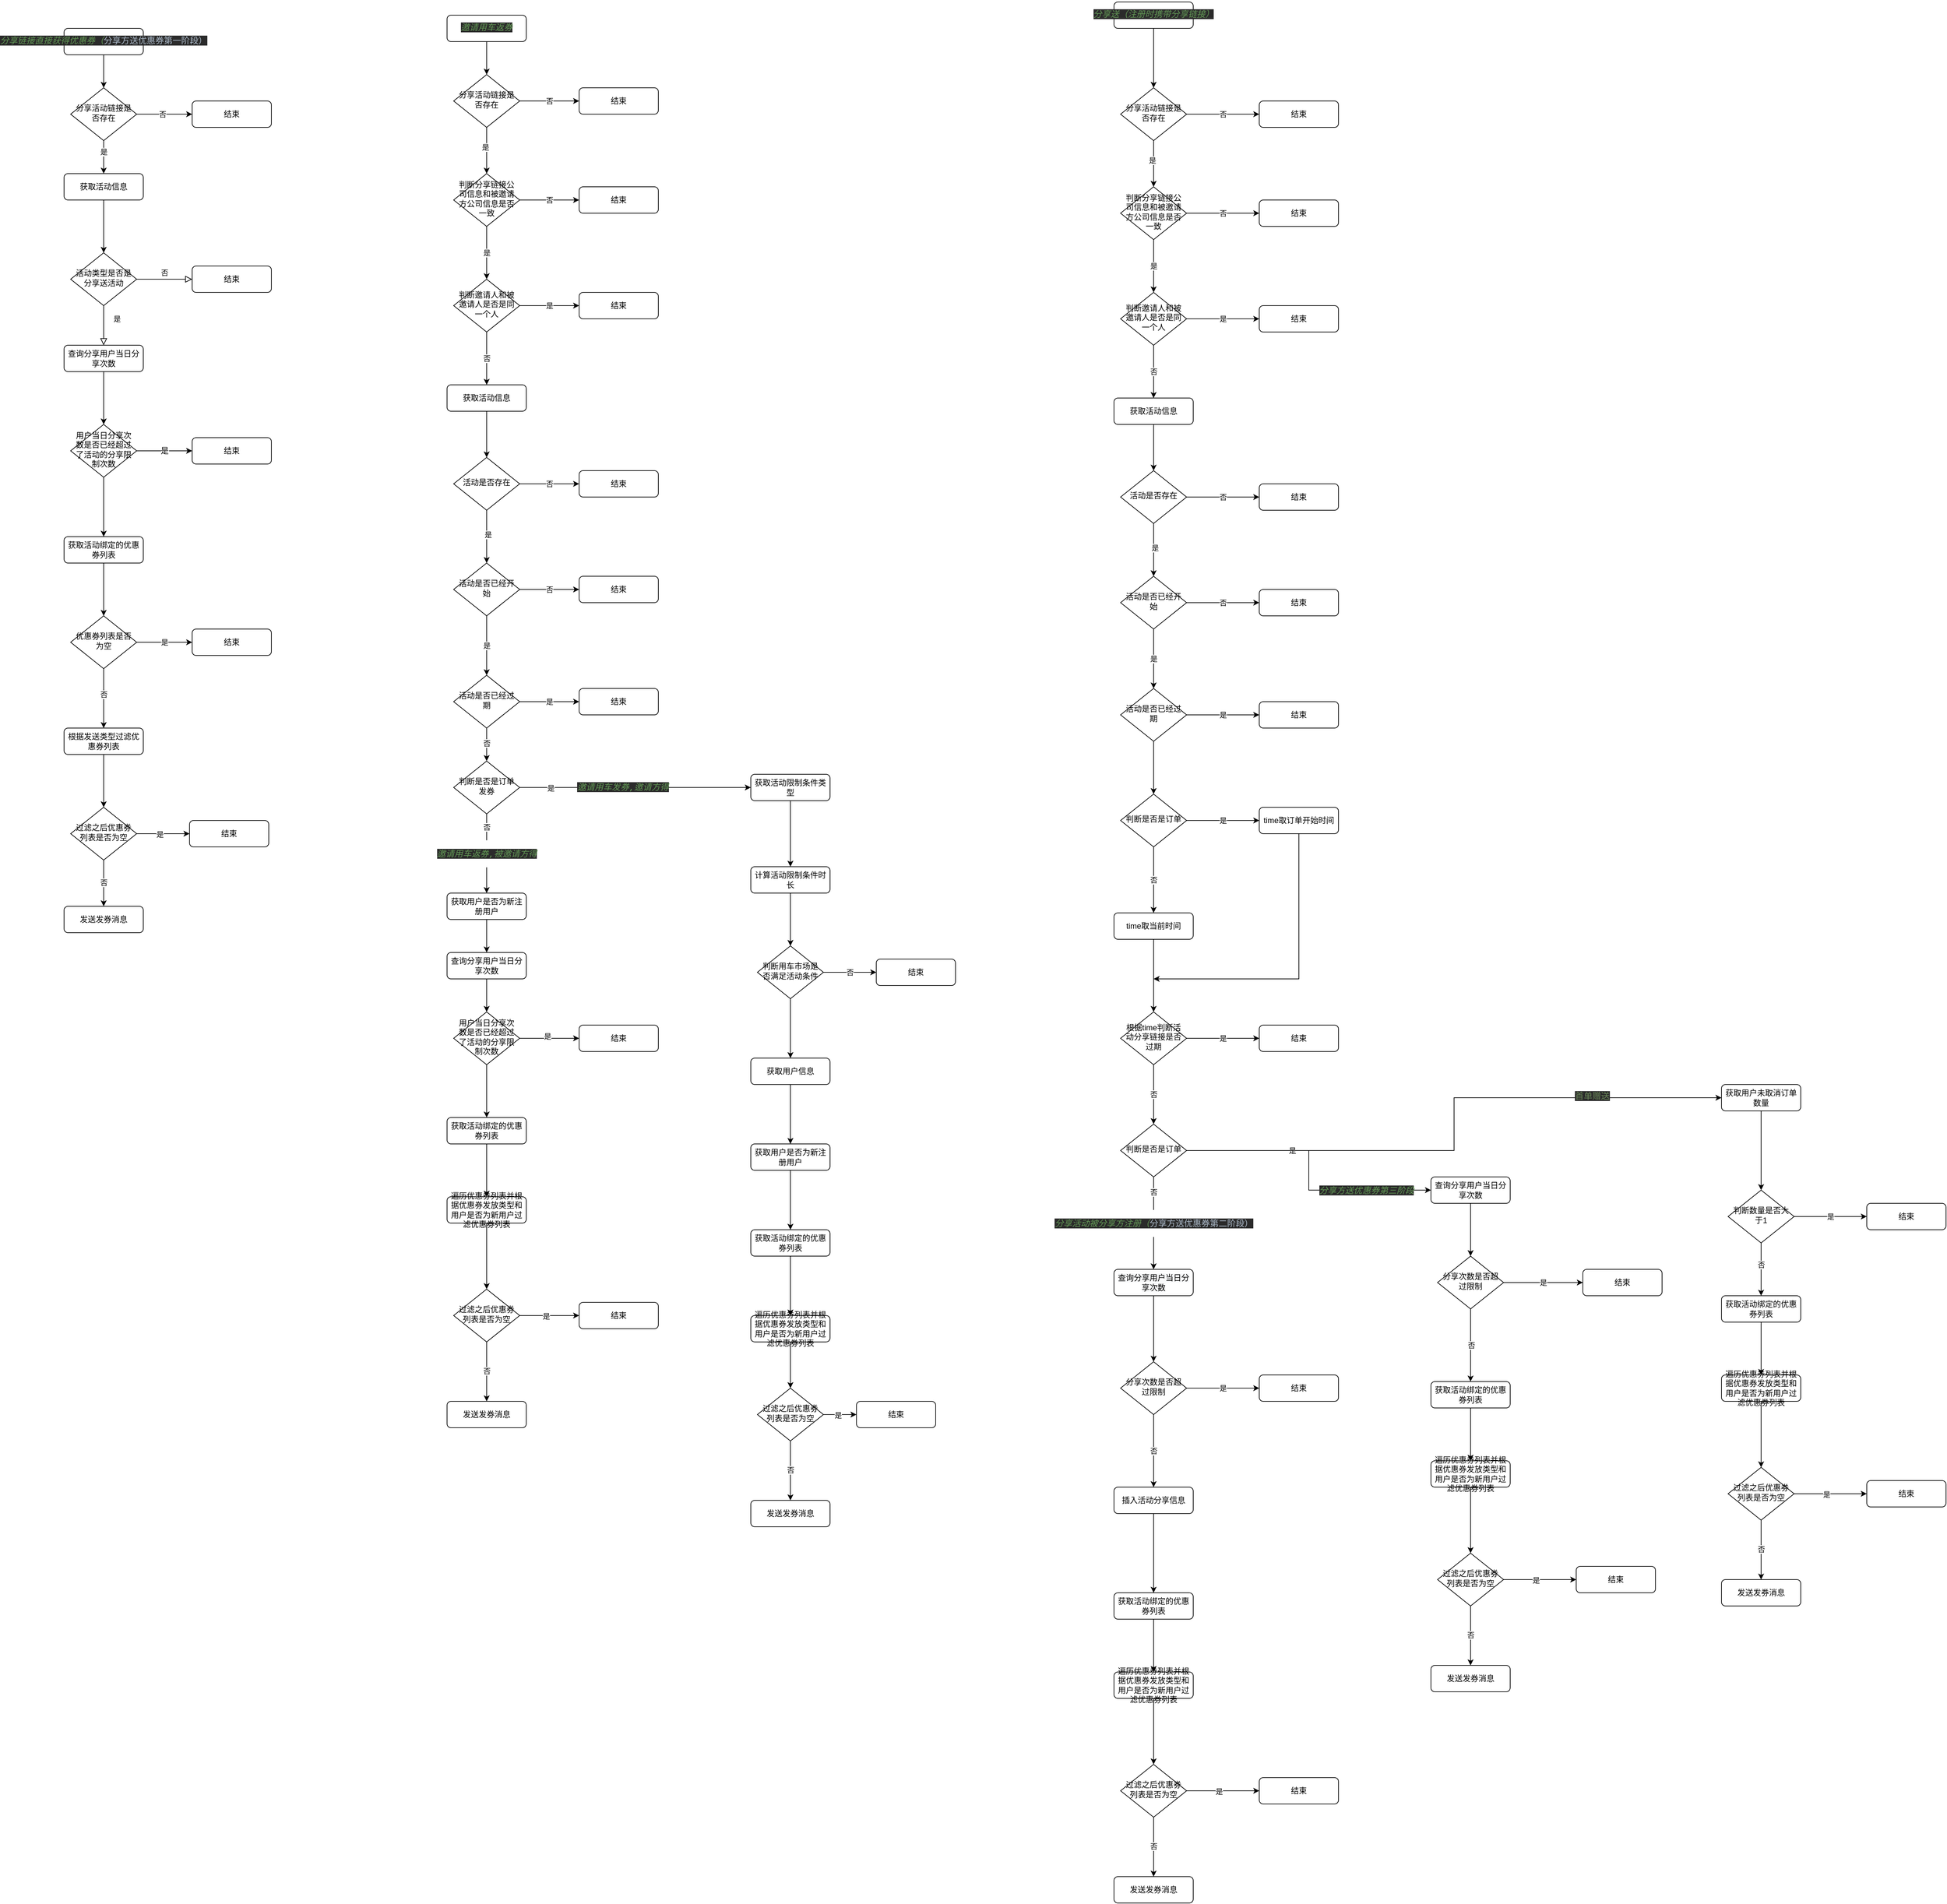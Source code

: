 <mxfile version="17.2.1" type="github">
  <diagram id="C5RBs43oDa-KdzZeNtuy" name="Page-1">
    <mxGraphModel dx="2545" dy="1620" grid="1" gridSize="10" guides="1" tooltips="1" connect="1" arrows="1" fold="1" page="1" pageScale="1" pageWidth="827" pageHeight="1169" math="0" shadow="0">
      <root>
        <mxCell id="WIyWlLk6GJQsqaUBKTNV-0" />
        <mxCell id="WIyWlLk6GJQsqaUBKTNV-1" parent="WIyWlLk6GJQsqaUBKTNV-0" />
        <mxCell id="cavRAeg5umnz87ZM6FMu-50" style="edgeStyle=orthogonalEdgeStyle;rounded=0;orthogonalLoop=1;jettySize=auto;html=1;exitX=0.5;exitY=1;exitDx=0;exitDy=0;entryX=0.5;entryY=0;entryDx=0;entryDy=0;" edge="1" parent="WIyWlLk6GJQsqaUBKTNV-1" source="WIyWlLk6GJQsqaUBKTNV-3" target="WIyWlLk6GJQsqaUBKTNV-6">
          <mxGeometry relative="1" as="geometry" />
        </mxCell>
        <mxCell id="WIyWlLk6GJQsqaUBKTNV-3" value="&lt;pre style=&quot;background-color: rgb(43 , 43 , 43) ; color: rgb(169 , 183 , 198) ; font-family: , monospace ; font-size: 9.8pt&quot;&gt;&lt;pre style=&quot;font-family: , monospace ; font-size: 9.8pt&quot;&gt;&lt;span style=&quot;color: #629755 ; font-style: italic&quot;&gt;分享链接直接获得优惠券（&lt;/span&gt;分享方送优惠券第一阶段）&lt;/pre&gt;&lt;/pre&gt;" style="rounded=1;whiteSpace=wrap;html=1;fontSize=12;glass=0;strokeWidth=1;shadow=0;spacing=6;spacingTop=-4;" parent="WIyWlLk6GJQsqaUBKTNV-1" vertex="1">
          <mxGeometry x="290" y="100" width="120" height="40" as="geometry" />
        </mxCell>
        <mxCell id="IeeZ9lZqZlFsDjQg3cIJ-2" style="edgeStyle=orthogonalEdgeStyle;rounded=0;orthogonalLoop=1;jettySize=auto;html=1;exitX=0.5;exitY=1;exitDx=0;exitDy=0;entryX=0.5;entryY=0;entryDx=0;entryDy=0;fontFamily=Helvetica;fontSize=12;fontColor=default;" parent="WIyWlLk6GJQsqaUBKTNV-1" source="WIyWlLk6GJQsqaUBKTNV-6" target="IeeZ9lZqZlFsDjQg3cIJ-1" edge="1">
          <mxGeometry relative="1" as="geometry" />
        </mxCell>
        <mxCell id="cavRAeg5umnz87ZM6FMu-52" value="是" style="edgeLabel;html=1;align=center;verticalAlign=middle;resizable=0;points=[];" vertex="1" connectable="0" parent="IeeZ9lZqZlFsDjQg3cIJ-2">
          <mxGeometry x="-0.32" relative="1" as="geometry">
            <mxPoint as="offset" />
          </mxGeometry>
        </mxCell>
        <mxCell id="cavRAeg5umnz87ZM6FMu-49" style="edgeStyle=orthogonalEdgeStyle;rounded=0;orthogonalLoop=1;jettySize=auto;html=1;exitX=1;exitY=0.5;exitDx=0;exitDy=0;entryX=0;entryY=0.5;entryDx=0;entryDy=0;" edge="1" parent="WIyWlLk6GJQsqaUBKTNV-1" source="WIyWlLk6GJQsqaUBKTNV-6" target="WIyWlLk6GJQsqaUBKTNV-7">
          <mxGeometry relative="1" as="geometry" />
        </mxCell>
        <mxCell id="cavRAeg5umnz87ZM6FMu-51" value="否" style="edgeLabel;html=1;align=center;verticalAlign=middle;resizable=0;points=[];" vertex="1" connectable="0" parent="cavRAeg5umnz87ZM6FMu-49">
          <mxGeometry x="-0.08" relative="1" as="geometry">
            <mxPoint as="offset" />
          </mxGeometry>
        </mxCell>
        <mxCell id="WIyWlLk6GJQsqaUBKTNV-6" value="分享活动链接是否存在" style="rhombus;whiteSpace=wrap;html=1;shadow=0;fontFamily=Helvetica;fontSize=12;align=center;strokeWidth=1;spacing=6;spacingTop=-4;" parent="WIyWlLk6GJQsqaUBKTNV-1" vertex="1">
          <mxGeometry x="300" y="190" width="100" height="80" as="geometry" />
        </mxCell>
        <mxCell id="WIyWlLk6GJQsqaUBKTNV-7" value="结束" style="rounded=1;whiteSpace=wrap;html=1;fontSize=12;glass=0;strokeWidth=1;shadow=0;" parent="WIyWlLk6GJQsqaUBKTNV-1" vertex="1">
          <mxGeometry x="484" y="210" width="120" height="40" as="geometry" />
        </mxCell>
        <mxCell id="WIyWlLk6GJQsqaUBKTNV-8" value="是" style="rounded=0;html=1;jettySize=auto;orthogonalLoop=1;fontSize=11;endArrow=block;endFill=0;endSize=8;strokeWidth=1;shadow=0;labelBackgroundColor=none;edgeStyle=orthogonalEdgeStyle;" parent="WIyWlLk6GJQsqaUBKTNV-1" source="WIyWlLk6GJQsqaUBKTNV-10" target="WIyWlLk6GJQsqaUBKTNV-11" edge="1">
          <mxGeometry x="-0.333" y="20" relative="1" as="geometry">
            <mxPoint as="offset" />
          </mxGeometry>
        </mxCell>
        <mxCell id="WIyWlLk6GJQsqaUBKTNV-9" value="否" style="edgeStyle=orthogonalEdgeStyle;rounded=0;html=1;jettySize=auto;orthogonalLoop=1;fontSize=11;endArrow=block;endFill=0;endSize=8;strokeWidth=1;shadow=0;labelBackgroundColor=none;" parent="WIyWlLk6GJQsqaUBKTNV-1" source="WIyWlLk6GJQsqaUBKTNV-10" target="WIyWlLk6GJQsqaUBKTNV-12" edge="1">
          <mxGeometry y="10" relative="1" as="geometry">
            <mxPoint as="offset" />
          </mxGeometry>
        </mxCell>
        <mxCell id="WIyWlLk6GJQsqaUBKTNV-10" value="活动类型是否是分享送活动" style="rhombus;whiteSpace=wrap;html=1;shadow=0;fontFamily=Helvetica;fontSize=12;align=center;strokeWidth=1;spacing=6;spacingTop=-4;" parent="WIyWlLk6GJQsqaUBKTNV-1" vertex="1">
          <mxGeometry x="300" y="440" width="100" height="80" as="geometry" />
        </mxCell>
        <mxCell id="IeeZ9lZqZlFsDjQg3cIJ-5" style="edgeStyle=orthogonalEdgeStyle;rounded=0;orthogonalLoop=1;jettySize=auto;html=1;exitX=0.5;exitY=1;exitDx=0;exitDy=0;fontFamily=Helvetica;fontSize=12;fontColor=default;" parent="WIyWlLk6GJQsqaUBKTNV-1" source="WIyWlLk6GJQsqaUBKTNV-11" target="IeeZ9lZqZlFsDjQg3cIJ-4" edge="1">
          <mxGeometry relative="1" as="geometry" />
        </mxCell>
        <mxCell id="WIyWlLk6GJQsqaUBKTNV-11" value="查询分享用户当日分享次数" style="rounded=1;whiteSpace=wrap;html=1;fontSize=12;glass=0;strokeWidth=1;shadow=0;" parent="WIyWlLk6GJQsqaUBKTNV-1" vertex="1">
          <mxGeometry x="290" y="580" width="120" height="40" as="geometry" />
        </mxCell>
        <mxCell id="WIyWlLk6GJQsqaUBKTNV-12" value="结束" style="rounded=1;whiteSpace=wrap;html=1;fontSize=12;glass=0;strokeWidth=1;shadow=0;" parent="WIyWlLk6GJQsqaUBKTNV-1" vertex="1">
          <mxGeometry x="484" y="460" width="120" height="40" as="geometry" />
        </mxCell>
        <mxCell id="IeeZ9lZqZlFsDjQg3cIJ-3" style="edgeStyle=orthogonalEdgeStyle;rounded=0;orthogonalLoop=1;jettySize=auto;html=1;exitX=0.5;exitY=1;exitDx=0;exitDy=0;fontFamily=Helvetica;fontSize=12;fontColor=default;" parent="WIyWlLk6GJQsqaUBKTNV-1" source="IeeZ9lZqZlFsDjQg3cIJ-1" target="WIyWlLk6GJQsqaUBKTNV-10" edge="1">
          <mxGeometry relative="1" as="geometry" />
        </mxCell>
        <mxCell id="IeeZ9lZqZlFsDjQg3cIJ-1" value="获取活动信息" style="rounded=1;whiteSpace=wrap;html=1;fontSize=12;glass=0;strokeWidth=1;shadow=0;" parent="WIyWlLk6GJQsqaUBKTNV-1" vertex="1">
          <mxGeometry x="290" y="320" width="120" height="40" as="geometry" />
        </mxCell>
        <mxCell id="IeeZ9lZqZlFsDjQg3cIJ-7" value="是" style="edgeStyle=orthogonalEdgeStyle;rounded=0;orthogonalLoop=1;jettySize=auto;html=1;exitX=1;exitY=0.5;exitDx=0;exitDy=0;fontFamily=Helvetica;fontSize=12;fontColor=default;" parent="WIyWlLk6GJQsqaUBKTNV-1" source="IeeZ9lZqZlFsDjQg3cIJ-4" target="IeeZ9lZqZlFsDjQg3cIJ-6" edge="1">
          <mxGeometry relative="1" as="geometry" />
        </mxCell>
        <mxCell id="IeeZ9lZqZlFsDjQg3cIJ-9" style="edgeStyle=orthogonalEdgeStyle;rounded=0;orthogonalLoop=1;jettySize=auto;html=1;exitX=0.5;exitY=1;exitDx=0;exitDy=0;fontFamily=Helvetica;fontSize=12;fontColor=default;" parent="WIyWlLk6GJQsqaUBKTNV-1" source="IeeZ9lZqZlFsDjQg3cIJ-4" target="IeeZ9lZqZlFsDjQg3cIJ-8" edge="1">
          <mxGeometry relative="1" as="geometry" />
        </mxCell>
        <mxCell id="IeeZ9lZqZlFsDjQg3cIJ-4" value="用户当日分享次数是否已经超过了活动的分享限制次数" style="rhombus;whiteSpace=wrap;html=1;shadow=0;fontFamily=Helvetica;fontSize=12;align=center;strokeWidth=1;spacing=6;spacingTop=-4;" parent="WIyWlLk6GJQsqaUBKTNV-1" vertex="1">
          <mxGeometry x="300" y="700" width="100" height="80" as="geometry" />
        </mxCell>
        <mxCell id="IeeZ9lZqZlFsDjQg3cIJ-6" value="结束" style="rounded=1;whiteSpace=wrap;html=1;fontSize=12;glass=0;strokeWidth=1;shadow=0;" parent="WIyWlLk6GJQsqaUBKTNV-1" vertex="1">
          <mxGeometry x="484" y="720" width="120" height="40" as="geometry" />
        </mxCell>
        <mxCell id="cavRAeg5umnz87ZM6FMu-19" style="edgeStyle=orthogonalEdgeStyle;rounded=0;orthogonalLoop=1;jettySize=auto;html=1;exitX=0.5;exitY=1;exitDx=0;exitDy=0;entryX=0.5;entryY=0;entryDx=0;entryDy=0;" edge="1" parent="WIyWlLk6GJQsqaUBKTNV-1" source="IeeZ9lZqZlFsDjQg3cIJ-8" target="cavRAeg5umnz87ZM6FMu-18">
          <mxGeometry relative="1" as="geometry" />
        </mxCell>
        <mxCell id="IeeZ9lZqZlFsDjQg3cIJ-8" value="获取活动绑定的优惠券列表" style="rounded=1;whiteSpace=wrap;html=1;fontSize=12;glass=0;strokeWidth=1;shadow=0;" parent="WIyWlLk6GJQsqaUBKTNV-1" vertex="1">
          <mxGeometry x="290" y="870" width="120" height="40" as="geometry" />
        </mxCell>
        <mxCell id="cavRAeg5umnz87ZM6FMu-48" style="edgeStyle=orthogonalEdgeStyle;rounded=0;orthogonalLoop=1;jettySize=auto;html=1;exitX=0.5;exitY=1;exitDx=0;exitDy=0;entryX=0.5;entryY=0;entryDx=0;entryDy=0;" edge="1" parent="WIyWlLk6GJQsqaUBKTNV-1" source="cavRAeg5umnz87ZM6FMu-1" target="cavRAeg5umnz87ZM6FMu-45">
          <mxGeometry relative="1" as="geometry" />
        </mxCell>
        <mxCell id="cavRAeg5umnz87ZM6FMu-1" value="&lt;pre style=&quot;background-color: rgb(43 , 43 , 43) ; color: rgb(169 , 183 , 198) ; font-family: , monospace ; font-size: 9.8pt&quot;&gt;&lt;pre style=&quot;font-family: , monospace ; font-size: 9.8pt&quot;&gt;&lt;span style=&quot;color: #629755 ; font-style: italic&quot;&gt;邀请用车返券&lt;/span&gt;&lt;/pre&gt;&lt;/pre&gt;" style="rounded=1;whiteSpace=wrap;html=1;fontSize=12;glass=0;strokeWidth=1;shadow=0;spacing=6;spacingTop=-4;" vertex="1" parent="WIyWlLk6GJQsqaUBKTNV-1">
          <mxGeometry x="870" y="80" width="120" height="40" as="geometry" />
        </mxCell>
        <mxCell id="cavRAeg5umnz87ZM6FMu-6" style="edgeStyle=orthogonalEdgeStyle;rounded=0;orthogonalLoop=1;jettySize=auto;html=1;exitX=0.5;exitY=1;exitDx=0;exitDy=0;entryX=0.5;entryY=0;entryDx=0;entryDy=0;" edge="1" parent="WIyWlLk6GJQsqaUBKTNV-1" source="cavRAeg5umnz87ZM6FMu-3" target="cavRAeg5umnz87ZM6FMu-5">
          <mxGeometry relative="1" as="geometry" />
        </mxCell>
        <mxCell id="cavRAeg5umnz87ZM6FMu-3" value="查询分享用户当日分享次数" style="rounded=1;whiteSpace=wrap;html=1;fontSize=12;glass=0;strokeWidth=1;shadow=0;" vertex="1" parent="WIyWlLk6GJQsqaUBKTNV-1">
          <mxGeometry x="870" y="1500" width="120" height="40" as="geometry" />
        </mxCell>
        <mxCell id="cavRAeg5umnz87ZM6FMu-8" style="edgeStyle=orthogonalEdgeStyle;rounded=0;orthogonalLoop=1;jettySize=auto;html=1;exitX=1;exitY=0.5;exitDx=0;exitDy=0;" edge="1" parent="WIyWlLk6GJQsqaUBKTNV-1" source="cavRAeg5umnz87ZM6FMu-5" target="cavRAeg5umnz87ZM6FMu-7">
          <mxGeometry relative="1" as="geometry" />
        </mxCell>
        <mxCell id="cavRAeg5umnz87ZM6FMu-9" value="是" style="edgeLabel;html=1;align=center;verticalAlign=middle;resizable=0;points=[];" vertex="1" connectable="0" parent="cavRAeg5umnz87ZM6FMu-8">
          <mxGeometry x="-0.075" y="3" relative="1" as="geometry">
            <mxPoint as="offset" />
          </mxGeometry>
        </mxCell>
        <mxCell id="cavRAeg5umnz87ZM6FMu-12" style="edgeStyle=orthogonalEdgeStyle;rounded=0;orthogonalLoop=1;jettySize=auto;html=1;exitX=0.5;exitY=1;exitDx=0;exitDy=0;" edge="1" parent="WIyWlLk6GJQsqaUBKTNV-1" source="cavRAeg5umnz87ZM6FMu-5" target="cavRAeg5umnz87ZM6FMu-10">
          <mxGeometry relative="1" as="geometry" />
        </mxCell>
        <mxCell id="cavRAeg5umnz87ZM6FMu-5" value="用户当日分享次数是否已经超过了活动的分享限制次数" style="rhombus;whiteSpace=wrap;html=1;shadow=0;fontFamily=Helvetica;fontSize=12;align=center;strokeWidth=1;spacing=6;spacingTop=-4;" vertex="1" parent="WIyWlLk6GJQsqaUBKTNV-1">
          <mxGeometry x="880" y="1590" width="100" height="80" as="geometry" />
        </mxCell>
        <mxCell id="cavRAeg5umnz87ZM6FMu-7" value="结束" style="rounded=1;whiteSpace=wrap;html=1;fontSize=12;glass=0;strokeWidth=1;shadow=0;" vertex="1" parent="WIyWlLk6GJQsqaUBKTNV-1">
          <mxGeometry x="1070" y="1610" width="120" height="40" as="geometry" />
        </mxCell>
        <mxCell id="cavRAeg5umnz87ZM6FMu-14" style="edgeStyle=orthogonalEdgeStyle;rounded=0;orthogonalLoop=1;jettySize=auto;html=1;exitX=0.5;exitY=1;exitDx=0;exitDy=0;entryX=0.5;entryY=0;entryDx=0;entryDy=0;" edge="1" parent="WIyWlLk6GJQsqaUBKTNV-1" source="cavRAeg5umnz87ZM6FMu-10" target="cavRAeg5umnz87ZM6FMu-13">
          <mxGeometry relative="1" as="geometry" />
        </mxCell>
        <mxCell id="cavRAeg5umnz87ZM6FMu-10" value="获取活动绑定的优惠券列表" style="rounded=1;whiteSpace=wrap;html=1;fontSize=12;glass=0;strokeWidth=1;shadow=0;" vertex="1" parent="WIyWlLk6GJQsqaUBKTNV-1">
          <mxGeometry x="870" y="1750" width="120" height="40" as="geometry" />
        </mxCell>
        <mxCell id="cavRAeg5umnz87ZM6FMu-43" style="edgeStyle=orthogonalEdgeStyle;rounded=0;orthogonalLoop=1;jettySize=auto;html=1;exitX=0.5;exitY=1;exitDx=0;exitDy=0;entryX=0.5;entryY=0;entryDx=0;entryDy=0;" edge="1" parent="WIyWlLk6GJQsqaUBKTNV-1" source="cavRAeg5umnz87ZM6FMu-13" target="cavRAeg5umnz87ZM6FMu-40">
          <mxGeometry relative="1" as="geometry" />
        </mxCell>
        <mxCell id="cavRAeg5umnz87ZM6FMu-13" value="遍历优惠券列表并根据优惠券发放类型和用户是否为新用户过滤优惠券列表" style="rounded=1;whiteSpace=wrap;html=1;fontSize=12;glass=0;strokeWidth=1;shadow=0;" vertex="1" parent="WIyWlLk6GJQsqaUBKTNV-1">
          <mxGeometry x="870" y="1870" width="120" height="40" as="geometry" />
        </mxCell>
        <mxCell id="cavRAeg5umnz87ZM6FMu-21" value="是" style="edgeStyle=orthogonalEdgeStyle;rounded=0;orthogonalLoop=1;jettySize=auto;html=1;exitX=1;exitY=0.5;exitDx=0;exitDy=0;" edge="1" parent="WIyWlLk6GJQsqaUBKTNV-1" source="cavRAeg5umnz87ZM6FMu-18" target="cavRAeg5umnz87ZM6FMu-20">
          <mxGeometry relative="1" as="geometry" />
        </mxCell>
        <mxCell id="cavRAeg5umnz87ZM6FMu-23" style="edgeStyle=orthogonalEdgeStyle;rounded=0;orthogonalLoop=1;jettySize=auto;html=1;exitX=0.5;exitY=1;exitDx=0;exitDy=0;entryX=0.5;entryY=0;entryDx=0;entryDy=0;" edge="1" parent="WIyWlLk6GJQsqaUBKTNV-1" source="cavRAeg5umnz87ZM6FMu-18" target="cavRAeg5umnz87ZM6FMu-22">
          <mxGeometry relative="1" as="geometry" />
        </mxCell>
        <mxCell id="cavRAeg5umnz87ZM6FMu-28" value="否" style="edgeLabel;html=1;align=center;verticalAlign=middle;resizable=0;points=[];" vertex="1" connectable="0" parent="cavRAeg5umnz87ZM6FMu-23">
          <mxGeometry x="-0.144" relative="1" as="geometry">
            <mxPoint as="offset" />
          </mxGeometry>
        </mxCell>
        <mxCell id="cavRAeg5umnz87ZM6FMu-18" value="优惠券列表是否为空" style="rhombus;whiteSpace=wrap;html=1;shadow=0;fontFamily=Helvetica;fontSize=12;align=center;strokeWidth=1;spacing=6;spacingTop=-4;" vertex="1" parent="WIyWlLk6GJQsqaUBKTNV-1">
          <mxGeometry x="300" y="990" width="100" height="80" as="geometry" />
        </mxCell>
        <mxCell id="cavRAeg5umnz87ZM6FMu-20" value="结束" style="rounded=1;whiteSpace=wrap;html=1;fontSize=12;glass=0;strokeWidth=1;shadow=0;" vertex="1" parent="WIyWlLk6GJQsqaUBKTNV-1">
          <mxGeometry x="484" y="1010" width="120" height="40" as="geometry" />
        </mxCell>
        <mxCell id="cavRAeg5umnz87ZM6FMu-25" style="edgeStyle=orthogonalEdgeStyle;rounded=0;orthogonalLoop=1;jettySize=auto;html=1;exitX=0.5;exitY=1;exitDx=0;exitDy=0;entryX=0.5;entryY=0;entryDx=0;entryDy=0;" edge="1" parent="WIyWlLk6GJQsqaUBKTNV-1" source="cavRAeg5umnz87ZM6FMu-22" target="cavRAeg5umnz87ZM6FMu-24">
          <mxGeometry relative="1" as="geometry" />
        </mxCell>
        <mxCell id="cavRAeg5umnz87ZM6FMu-22" value="根据发送类型过滤优惠券列表" style="rounded=1;whiteSpace=wrap;html=1;fontSize=12;glass=0;strokeWidth=1;shadow=0;" vertex="1" parent="WIyWlLk6GJQsqaUBKTNV-1">
          <mxGeometry x="290" y="1160" width="120" height="40" as="geometry" />
        </mxCell>
        <mxCell id="cavRAeg5umnz87ZM6FMu-27" style="edgeStyle=orthogonalEdgeStyle;rounded=0;orthogonalLoop=1;jettySize=auto;html=1;exitX=1;exitY=0.5;exitDx=0;exitDy=0;entryX=0;entryY=0.5;entryDx=0;entryDy=0;" edge="1" parent="WIyWlLk6GJQsqaUBKTNV-1" source="cavRAeg5umnz87ZM6FMu-24" target="cavRAeg5umnz87ZM6FMu-26">
          <mxGeometry relative="1" as="geometry" />
        </mxCell>
        <mxCell id="cavRAeg5umnz87ZM6FMu-29" value="是" style="edgeLabel;html=1;align=center;verticalAlign=middle;resizable=0;points=[];" vertex="1" connectable="0" parent="cavRAeg5umnz87ZM6FMu-27">
          <mxGeometry x="-0.12" relative="1" as="geometry">
            <mxPoint y="1" as="offset" />
          </mxGeometry>
        </mxCell>
        <mxCell id="cavRAeg5umnz87ZM6FMu-31" style="edgeStyle=orthogonalEdgeStyle;rounded=0;orthogonalLoop=1;jettySize=auto;html=1;exitX=0.5;exitY=1;exitDx=0;exitDy=0;entryX=0.5;entryY=0;entryDx=0;entryDy=0;" edge="1" parent="WIyWlLk6GJQsqaUBKTNV-1" source="cavRAeg5umnz87ZM6FMu-24" target="cavRAeg5umnz87ZM6FMu-30">
          <mxGeometry relative="1" as="geometry" />
        </mxCell>
        <mxCell id="cavRAeg5umnz87ZM6FMu-32" value="否" style="edgeLabel;html=1;align=center;verticalAlign=middle;resizable=0;points=[];" vertex="1" connectable="0" parent="cavRAeg5umnz87ZM6FMu-31">
          <mxGeometry x="-0.029" relative="1" as="geometry">
            <mxPoint as="offset" />
          </mxGeometry>
        </mxCell>
        <mxCell id="cavRAeg5umnz87ZM6FMu-24" value="过滤之后优惠券列表是否为空" style="rhombus;whiteSpace=wrap;html=1;shadow=0;fontFamily=Helvetica;fontSize=12;align=center;strokeWidth=1;spacing=6;spacingTop=-4;" vertex="1" parent="WIyWlLk6GJQsqaUBKTNV-1">
          <mxGeometry x="300" y="1280" width="100" height="80" as="geometry" />
        </mxCell>
        <mxCell id="cavRAeg5umnz87ZM6FMu-26" value="结束" style="rounded=1;whiteSpace=wrap;html=1;fontSize=12;glass=0;strokeWidth=1;shadow=0;" vertex="1" parent="WIyWlLk6GJQsqaUBKTNV-1">
          <mxGeometry x="480" y="1300" width="120" height="40" as="geometry" />
        </mxCell>
        <mxCell id="cavRAeg5umnz87ZM6FMu-30" value="发送发券消息" style="rounded=1;whiteSpace=wrap;html=1;fontSize=12;glass=0;strokeWidth=1;shadow=0;" vertex="1" parent="WIyWlLk6GJQsqaUBKTNV-1">
          <mxGeometry x="290" y="1430" width="120" height="40" as="geometry" />
        </mxCell>
        <mxCell id="cavRAeg5umnz87ZM6FMu-35" style="edgeStyle=orthogonalEdgeStyle;rounded=0;orthogonalLoop=1;jettySize=auto;html=1;exitX=0.5;exitY=1;exitDx=0;exitDy=0;entryX=0.5;entryY=0;entryDx=0;entryDy=0;" edge="1" parent="WIyWlLk6GJQsqaUBKTNV-1" source="cavRAeg5umnz87ZM6FMu-33" target="cavRAeg5umnz87ZM6FMu-3">
          <mxGeometry relative="1" as="geometry" />
        </mxCell>
        <mxCell id="cavRAeg5umnz87ZM6FMu-33" value="获取用户是否为新注册用户" style="rounded=1;whiteSpace=wrap;html=1;fontSize=12;glass=0;strokeWidth=1;shadow=0;" vertex="1" parent="WIyWlLk6GJQsqaUBKTNV-1">
          <mxGeometry x="870" y="1410" width="120" height="40" as="geometry" />
        </mxCell>
        <mxCell id="cavRAeg5umnz87ZM6FMu-36" style="edgeStyle=orthogonalEdgeStyle;rounded=0;orthogonalLoop=1;jettySize=auto;html=1;exitX=1;exitY=0.5;exitDx=0;exitDy=0;entryX=0;entryY=0.5;entryDx=0;entryDy=0;" edge="1" parent="WIyWlLk6GJQsqaUBKTNV-1" source="cavRAeg5umnz87ZM6FMu-40" target="cavRAeg5umnz87ZM6FMu-41">
          <mxGeometry relative="1" as="geometry" />
        </mxCell>
        <mxCell id="cavRAeg5umnz87ZM6FMu-37" value="是" style="edgeLabel;html=1;align=center;verticalAlign=middle;resizable=0;points=[];" vertex="1" connectable="0" parent="cavRAeg5umnz87ZM6FMu-36">
          <mxGeometry x="-0.12" relative="1" as="geometry">
            <mxPoint y="1" as="offset" />
          </mxGeometry>
        </mxCell>
        <mxCell id="cavRAeg5umnz87ZM6FMu-38" style="edgeStyle=orthogonalEdgeStyle;rounded=0;orthogonalLoop=1;jettySize=auto;html=1;exitX=0.5;exitY=1;exitDx=0;exitDy=0;entryX=0.5;entryY=0;entryDx=0;entryDy=0;" edge="1" parent="WIyWlLk6GJQsqaUBKTNV-1" source="cavRAeg5umnz87ZM6FMu-40" target="cavRAeg5umnz87ZM6FMu-42">
          <mxGeometry relative="1" as="geometry" />
        </mxCell>
        <mxCell id="cavRAeg5umnz87ZM6FMu-39" value="否" style="edgeLabel;html=1;align=center;verticalAlign=middle;resizable=0;points=[];" vertex="1" connectable="0" parent="cavRAeg5umnz87ZM6FMu-38">
          <mxGeometry x="-0.029" relative="1" as="geometry">
            <mxPoint as="offset" />
          </mxGeometry>
        </mxCell>
        <mxCell id="cavRAeg5umnz87ZM6FMu-40" value="过滤之后优惠券列表是否为空" style="rhombus;whiteSpace=wrap;html=1;shadow=0;fontFamily=Helvetica;fontSize=12;align=center;strokeWidth=1;spacing=6;spacingTop=-4;" vertex="1" parent="WIyWlLk6GJQsqaUBKTNV-1">
          <mxGeometry x="880" y="2010" width="100" height="80" as="geometry" />
        </mxCell>
        <mxCell id="cavRAeg5umnz87ZM6FMu-41" value="结束" style="rounded=1;whiteSpace=wrap;html=1;fontSize=12;glass=0;strokeWidth=1;shadow=0;" vertex="1" parent="WIyWlLk6GJQsqaUBKTNV-1">
          <mxGeometry x="1070" y="2030" width="120" height="40" as="geometry" />
        </mxCell>
        <mxCell id="cavRAeg5umnz87ZM6FMu-42" value="发送发券消息" style="rounded=1;whiteSpace=wrap;html=1;fontSize=12;glass=0;strokeWidth=1;shadow=0;" vertex="1" parent="WIyWlLk6GJQsqaUBKTNV-1">
          <mxGeometry x="870" y="2180" width="120" height="40" as="geometry" />
        </mxCell>
        <mxCell id="cavRAeg5umnz87ZM6FMu-47" value="否" style="edgeStyle=orthogonalEdgeStyle;rounded=0;orthogonalLoop=1;jettySize=auto;html=1;exitX=1;exitY=0.5;exitDx=0;exitDy=0;entryX=0;entryY=0.5;entryDx=0;entryDy=0;" edge="1" parent="WIyWlLk6GJQsqaUBKTNV-1" source="cavRAeg5umnz87ZM6FMu-45" target="cavRAeg5umnz87ZM6FMu-46">
          <mxGeometry relative="1" as="geometry" />
        </mxCell>
        <mxCell id="cavRAeg5umnz87ZM6FMu-54" style="edgeStyle=orthogonalEdgeStyle;rounded=0;orthogonalLoop=1;jettySize=auto;html=1;exitX=0.5;exitY=1;exitDx=0;exitDy=0;" edge="1" parent="WIyWlLk6GJQsqaUBKTNV-1" source="cavRAeg5umnz87ZM6FMu-45" target="cavRAeg5umnz87ZM6FMu-53">
          <mxGeometry relative="1" as="geometry" />
        </mxCell>
        <mxCell id="cavRAeg5umnz87ZM6FMu-55" value="是" style="edgeLabel;html=1;align=center;verticalAlign=middle;resizable=0;points=[];" vertex="1" connectable="0" parent="cavRAeg5umnz87ZM6FMu-54">
          <mxGeometry x="-0.157" y="-2" relative="1" as="geometry">
            <mxPoint as="offset" />
          </mxGeometry>
        </mxCell>
        <mxCell id="cavRAeg5umnz87ZM6FMu-45" value="分享活动链接是否存在" style="rhombus;whiteSpace=wrap;html=1;shadow=0;fontFamily=Helvetica;fontSize=12;align=center;strokeWidth=1;spacing=6;spacingTop=-4;" vertex="1" parent="WIyWlLk6GJQsqaUBKTNV-1">
          <mxGeometry x="880" y="170" width="100" height="80" as="geometry" />
        </mxCell>
        <mxCell id="cavRAeg5umnz87ZM6FMu-46" value="结束" style="rounded=1;whiteSpace=wrap;html=1;fontSize=12;glass=0;strokeWidth=1;shadow=0;" vertex="1" parent="WIyWlLk6GJQsqaUBKTNV-1">
          <mxGeometry x="1070" y="190" width="120" height="40" as="geometry" />
        </mxCell>
        <mxCell id="cavRAeg5umnz87ZM6FMu-57" value="否" style="edgeStyle=orthogonalEdgeStyle;rounded=0;orthogonalLoop=1;jettySize=auto;html=1;exitX=1;exitY=0.5;exitDx=0;exitDy=0;entryX=0;entryY=0.5;entryDx=0;entryDy=0;" edge="1" parent="WIyWlLk6GJQsqaUBKTNV-1" source="cavRAeg5umnz87ZM6FMu-53" target="cavRAeg5umnz87ZM6FMu-56">
          <mxGeometry relative="1" as="geometry" />
        </mxCell>
        <mxCell id="cavRAeg5umnz87ZM6FMu-59" value="是" style="edgeStyle=orthogonalEdgeStyle;rounded=0;orthogonalLoop=1;jettySize=auto;html=1;exitX=0.5;exitY=1;exitDx=0;exitDy=0;entryX=0.5;entryY=0;entryDx=0;entryDy=0;" edge="1" parent="WIyWlLk6GJQsqaUBKTNV-1" source="cavRAeg5umnz87ZM6FMu-53" target="cavRAeg5umnz87ZM6FMu-58">
          <mxGeometry relative="1" as="geometry" />
        </mxCell>
        <mxCell id="cavRAeg5umnz87ZM6FMu-53" value="判断分享链接公司信息和被邀请方公司信息是否一致" style="rhombus;whiteSpace=wrap;html=1;shadow=0;fontFamily=Helvetica;fontSize=12;align=center;strokeWidth=1;spacing=6;spacingTop=-4;" vertex="1" parent="WIyWlLk6GJQsqaUBKTNV-1">
          <mxGeometry x="880" y="320" width="100" height="80" as="geometry" />
        </mxCell>
        <mxCell id="cavRAeg5umnz87ZM6FMu-56" value="结束" style="rounded=1;whiteSpace=wrap;html=1;fontSize=12;glass=0;strokeWidth=1;shadow=0;" vertex="1" parent="WIyWlLk6GJQsqaUBKTNV-1">
          <mxGeometry x="1070" y="340" width="120" height="40" as="geometry" />
        </mxCell>
        <mxCell id="cavRAeg5umnz87ZM6FMu-61" value="是" style="edgeStyle=orthogonalEdgeStyle;rounded=0;orthogonalLoop=1;jettySize=auto;html=1;exitX=1;exitY=0.5;exitDx=0;exitDy=0;entryX=0;entryY=0.5;entryDx=0;entryDy=0;" edge="1" parent="WIyWlLk6GJQsqaUBKTNV-1" source="cavRAeg5umnz87ZM6FMu-58" target="cavRAeg5umnz87ZM6FMu-60">
          <mxGeometry relative="1" as="geometry" />
        </mxCell>
        <mxCell id="cavRAeg5umnz87ZM6FMu-63" value="否" style="edgeStyle=orthogonalEdgeStyle;rounded=0;orthogonalLoop=1;jettySize=auto;html=1;exitX=0.5;exitY=1;exitDx=0;exitDy=0;entryX=0.5;entryY=0;entryDx=0;entryDy=0;" edge="1" parent="WIyWlLk6GJQsqaUBKTNV-1" source="cavRAeg5umnz87ZM6FMu-58" target="cavRAeg5umnz87ZM6FMu-62">
          <mxGeometry relative="1" as="geometry" />
        </mxCell>
        <mxCell id="cavRAeg5umnz87ZM6FMu-58" value="判断邀请人和被邀请人是否是同一个人" style="rhombus;whiteSpace=wrap;html=1;shadow=0;fontFamily=Helvetica;fontSize=12;align=center;strokeWidth=1;spacing=6;spacingTop=-4;" vertex="1" parent="WIyWlLk6GJQsqaUBKTNV-1">
          <mxGeometry x="880" y="480" width="100" height="80" as="geometry" />
        </mxCell>
        <mxCell id="cavRAeg5umnz87ZM6FMu-60" value="结束" style="rounded=1;whiteSpace=wrap;html=1;fontSize=12;glass=0;strokeWidth=1;shadow=0;" vertex="1" parent="WIyWlLk6GJQsqaUBKTNV-1">
          <mxGeometry x="1070" y="500" width="120" height="40" as="geometry" />
        </mxCell>
        <mxCell id="cavRAeg5umnz87ZM6FMu-65" style="edgeStyle=orthogonalEdgeStyle;rounded=0;orthogonalLoop=1;jettySize=auto;html=1;exitX=0.5;exitY=1;exitDx=0;exitDy=0;entryX=0.5;entryY=0;entryDx=0;entryDy=0;" edge="1" parent="WIyWlLk6GJQsqaUBKTNV-1" source="cavRAeg5umnz87ZM6FMu-62" target="cavRAeg5umnz87ZM6FMu-64">
          <mxGeometry relative="1" as="geometry" />
        </mxCell>
        <mxCell id="cavRAeg5umnz87ZM6FMu-62" value="获取活动信息" style="rounded=1;whiteSpace=wrap;html=1;fontSize=12;glass=0;strokeWidth=1;shadow=0;" vertex="1" parent="WIyWlLk6GJQsqaUBKTNV-1">
          <mxGeometry x="870" y="640" width="120" height="40" as="geometry" />
        </mxCell>
        <mxCell id="cavRAeg5umnz87ZM6FMu-67" value="否" style="edgeStyle=orthogonalEdgeStyle;rounded=0;orthogonalLoop=1;jettySize=auto;html=1;exitX=1;exitY=0.5;exitDx=0;exitDy=0;entryX=0;entryY=0.5;entryDx=0;entryDy=0;" edge="1" parent="WIyWlLk6GJQsqaUBKTNV-1" source="cavRAeg5umnz87ZM6FMu-64" target="cavRAeg5umnz87ZM6FMu-66">
          <mxGeometry relative="1" as="geometry" />
        </mxCell>
        <mxCell id="cavRAeg5umnz87ZM6FMu-69" style="edgeStyle=orthogonalEdgeStyle;rounded=0;orthogonalLoop=1;jettySize=auto;html=1;exitX=0.5;exitY=1;exitDx=0;exitDy=0;entryX=0.5;entryY=0;entryDx=0;entryDy=0;" edge="1" parent="WIyWlLk6GJQsqaUBKTNV-1" source="cavRAeg5umnz87ZM6FMu-64" target="cavRAeg5umnz87ZM6FMu-68">
          <mxGeometry relative="1" as="geometry" />
        </mxCell>
        <mxCell id="cavRAeg5umnz87ZM6FMu-74" value="是" style="edgeLabel;html=1;align=center;verticalAlign=middle;resizable=0;points=[];" vertex="1" connectable="0" parent="cavRAeg5umnz87ZM6FMu-69">
          <mxGeometry x="-0.075" y="2" relative="1" as="geometry">
            <mxPoint as="offset" />
          </mxGeometry>
        </mxCell>
        <mxCell id="cavRAeg5umnz87ZM6FMu-64" value="活动是否存在" style="rhombus;whiteSpace=wrap;html=1;shadow=0;fontFamily=Helvetica;fontSize=12;align=center;strokeWidth=1;spacing=6;spacingTop=-4;" vertex="1" parent="WIyWlLk6GJQsqaUBKTNV-1">
          <mxGeometry x="880" y="750" width="100" height="80" as="geometry" />
        </mxCell>
        <mxCell id="cavRAeg5umnz87ZM6FMu-66" value="结束" style="rounded=1;whiteSpace=wrap;html=1;fontSize=12;glass=0;strokeWidth=1;shadow=0;" vertex="1" parent="WIyWlLk6GJQsqaUBKTNV-1">
          <mxGeometry x="1070" y="770" width="120" height="40" as="geometry" />
        </mxCell>
        <mxCell id="cavRAeg5umnz87ZM6FMu-71" value="否" style="edgeStyle=orthogonalEdgeStyle;rounded=0;orthogonalLoop=1;jettySize=auto;html=1;exitX=1;exitY=0.5;exitDx=0;exitDy=0;" edge="1" parent="WIyWlLk6GJQsqaUBKTNV-1" source="cavRAeg5umnz87ZM6FMu-68" target="cavRAeg5umnz87ZM6FMu-70">
          <mxGeometry relative="1" as="geometry" />
        </mxCell>
        <mxCell id="cavRAeg5umnz87ZM6FMu-73" value="是" style="edgeStyle=orthogonalEdgeStyle;rounded=0;orthogonalLoop=1;jettySize=auto;html=1;exitX=0.5;exitY=1;exitDx=0;exitDy=0;" edge="1" parent="WIyWlLk6GJQsqaUBKTNV-1" source="cavRAeg5umnz87ZM6FMu-68" target="cavRAeg5umnz87ZM6FMu-72">
          <mxGeometry relative="1" as="geometry" />
        </mxCell>
        <mxCell id="cavRAeg5umnz87ZM6FMu-68" value="活动是否已经开始" style="rhombus;whiteSpace=wrap;html=1;shadow=0;fontFamily=Helvetica;fontSize=12;align=center;strokeWidth=1;spacing=6;spacingTop=-4;" vertex="1" parent="WIyWlLk6GJQsqaUBKTNV-1">
          <mxGeometry x="880" y="910" width="100" height="80" as="geometry" />
        </mxCell>
        <mxCell id="cavRAeg5umnz87ZM6FMu-70" value="结束" style="rounded=1;whiteSpace=wrap;html=1;fontSize=12;glass=0;strokeWidth=1;shadow=0;" vertex="1" parent="WIyWlLk6GJQsqaUBKTNV-1">
          <mxGeometry x="1070" y="930" width="120" height="40" as="geometry" />
        </mxCell>
        <mxCell id="cavRAeg5umnz87ZM6FMu-77" value="是" style="edgeStyle=orthogonalEdgeStyle;rounded=0;orthogonalLoop=1;jettySize=auto;html=1;exitX=1;exitY=0.5;exitDx=0;exitDy=0;entryX=0;entryY=0.5;entryDx=0;entryDy=0;" edge="1" parent="WIyWlLk6GJQsqaUBKTNV-1" source="cavRAeg5umnz87ZM6FMu-72" target="cavRAeg5umnz87ZM6FMu-76">
          <mxGeometry relative="1" as="geometry" />
        </mxCell>
        <mxCell id="cavRAeg5umnz87ZM6FMu-80" style="edgeStyle=orthogonalEdgeStyle;rounded=0;orthogonalLoop=1;jettySize=auto;html=1;exitX=0.5;exitY=1;exitDx=0;exitDy=0;entryX=0.5;entryY=0;entryDx=0;entryDy=0;" edge="1" parent="WIyWlLk6GJQsqaUBKTNV-1" source="cavRAeg5umnz87ZM6FMu-72" target="cavRAeg5umnz87ZM6FMu-79">
          <mxGeometry relative="1" as="geometry" />
        </mxCell>
        <mxCell id="cavRAeg5umnz87ZM6FMu-81" value="否" style="edgeLabel;html=1;align=center;verticalAlign=middle;resizable=0;points=[];" vertex="1" connectable="0" parent="cavRAeg5umnz87ZM6FMu-80">
          <mxGeometry x="-0.08" relative="1" as="geometry">
            <mxPoint as="offset" />
          </mxGeometry>
        </mxCell>
        <mxCell id="cavRAeg5umnz87ZM6FMu-72" value="活动是否已经过期" style="rhombus;whiteSpace=wrap;html=1;shadow=0;fontFamily=Helvetica;fontSize=12;align=center;strokeWidth=1;spacing=6;spacingTop=-4;" vertex="1" parent="WIyWlLk6GJQsqaUBKTNV-1">
          <mxGeometry x="880" y="1080" width="100" height="80" as="geometry" />
        </mxCell>
        <mxCell id="cavRAeg5umnz87ZM6FMu-76" value="结束" style="rounded=1;whiteSpace=wrap;html=1;fontSize=12;glass=0;strokeWidth=1;shadow=0;" vertex="1" parent="WIyWlLk6GJQsqaUBKTNV-1">
          <mxGeometry x="1070" y="1100" width="120" height="40" as="geometry" />
        </mxCell>
        <mxCell id="cavRAeg5umnz87ZM6FMu-82" value="&lt;pre style=&quot;background-color: #2b2b2b ; color: #a9b7c6 ; font-family: &amp;#34;menlo-regular&amp;#34; , monospace ; font-size: 9.8pt&quot;&gt;&lt;span style=&quot;color: #629755 ; font-style: italic&quot;&gt;邀请用车返券&lt;/span&gt;&lt;span style=&quot;color: #629755 ; font-style: italic ; font-family: &amp;#34;jetbrains mono&amp;#34; , monospace&quot;&gt;,&lt;/span&gt;&lt;span style=&quot;color: #629755 ; font-style: italic&quot;&gt;被邀请方得&lt;/span&gt;&lt;/pre&gt;" style="edgeStyle=orthogonalEdgeStyle;rounded=0;orthogonalLoop=1;jettySize=auto;html=1;exitX=0.5;exitY=1;exitDx=0;exitDy=0;entryX=0.5;entryY=0;entryDx=0;entryDy=0;" edge="1" parent="WIyWlLk6GJQsqaUBKTNV-1" source="cavRAeg5umnz87ZM6FMu-79" target="cavRAeg5umnz87ZM6FMu-33">
          <mxGeometry relative="1" as="geometry" />
        </mxCell>
        <mxCell id="cavRAeg5umnz87ZM6FMu-113" value="否" style="edgeLabel;html=1;align=center;verticalAlign=middle;resizable=0;points=[];" vertex="1" connectable="0" parent="cavRAeg5umnz87ZM6FMu-82">
          <mxGeometry x="-0.85" y="1" relative="1" as="geometry">
            <mxPoint x="-1" y="11" as="offset" />
          </mxGeometry>
        </mxCell>
        <mxCell id="cavRAeg5umnz87ZM6FMu-85" style="edgeStyle=orthogonalEdgeStyle;rounded=0;orthogonalLoop=1;jettySize=auto;html=1;exitX=1;exitY=0.5;exitDx=0;exitDy=0;entryX=0;entryY=0.5;entryDx=0;entryDy=0;" edge="1" parent="WIyWlLk6GJQsqaUBKTNV-1" source="cavRAeg5umnz87ZM6FMu-79" target="cavRAeg5umnz87ZM6FMu-83">
          <mxGeometry relative="1" as="geometry" />
        </mxCell>
        <mxCell id="cavRAeg5umnz87ZM6FMu-86" value="&lt;pre style=&quot;background-color: #2b2b2b ; color: #a9b7c6 ; font-family: &amp;#34;menlo-regular&amp;#34; , monospace ; font-size: 9.8pt&quot;&gt;&lt;span style=&quot;color: #629755 ; font-style: italic&quot;&gt;邀请用车发券&lt;/span&gt;&lt;span style=&quot;color: #629755 ; font-style: italic ; font-family: &amp;#34;jetbrains mono&amp;#34; , monospace&quot;&gt;,&lt;/span&gt;&lt;span style=&quot;color: #629755 ; font-style: italic&quot;&gt;邀请方得&lt;/span&gt;&lt;/pre&gt;" style="edgeLabel;html=1;align=center;verticalAlign=middle;resizable=0;points=[];" vertex="1" connectable="0" parent="cavRAeg5umnz87ZM6FMu-85">
          <mxGeometry x="-0.109" y="1" relative="1" as="geometry">
            <mxPoint as="offset" />
          </mxGeometry>
        </mxCell>
        <mxCell id="cavRAeg5umnz87ZM6FMu-112" value="是" style="edgeLabel;html=1;align=center;verticalAlign=middle;resizable=0;points=[];" vertex="1" connectable="0" parent="cavRAeg5umnz87ZM6FMu-85">
          <mxGeometry x="-0.731" y="-1" relative="1" as="geometry">
            <mxPoint as="offset" />
          </mxGeometry>
        </mxCell>
        <mxCell id="cavRAeg5umnz87ZM6FMu-79" value="判断是否是订单发券" style="rhombus;whiteSpace=wrap;html=1;shadow=0;fontFamily=Helvetica;fontSize=12;align=center;strokeWidth=1;spacing=6;spacingTop=-4;" vertex="1" parent="WIyWlLk6GJQsqaUBKTNV-1">
          <mxGeometry x="880" y="1210" width="100" height="80" as="geometry" />
        </mxCell>
        <mxCell id="cavRAeg5umnz87ZM6FMu-88" style="edgeStyle=orthogonalEdgeStyle;rounded=0;orthogonalLoop=1;jettySize=auto;html=1;exitX=0.5;exitY=1;exitDx=0;exitDy=0;" edge="1" parent="WIyWlLk6GJQsqaUBKTNV-1" source="cavRAeg5umnz87ZM6FMu-83" target="cavRAeg5umnz87ZM6FMu-87">
          <mxGeometry relative="1" as="geometry" />
        </mxCell>
        <mxCell id="cavRAeg5umnz87ZM6FMu-83" value="获取活动限制条件类型" style="rounded=1;whiteSpace=wrap;html=1;fontSize=12;glass=0;strokeWidth=1;shadow=0;" vertex="1" parent="WIyWlLk6GJQsqaUBKTNV-1">
          <mxGeometry x="1330" y="1230" width="120" height="40" as="geometry" />
        </mxCell>
        <mxCell id="cavRAeg5umnz87ZM6FMu-91" style="edgeStyle=orthogonalEdgeStyle;rounded=0;orthogonalLoop=1;jettySize=auto;html=1;exitX=0.5;exitY=1;exitDx=0;exitDy=0;entryX=0.5;entryY=0;entryDx=0;entryDy=0;" edge="1" parent="WIyWlLk6GJQsqaUBKTNV-1" source="cavRAeg5umnz87ZM6FMu-87" target="cavRAeg5umnz87ZM6FMu-90">
          <mxGeometry relative="1" as="geometry" />
        </mxCell>
        <mxCell id="cavRAeg5umnz87ZM6FMu-87" value="计算活动限制条件时长" style="rounded=1;whiteSpace=wrap;html=1;fontSize=12;glass=0;strokeWidth=1;shadow=0;" vertex="1" parent="WIyWlLk6GJQsqaUBKTNV-1">
          <mxGeometry x="1330" y="1370" width="120" height="40" as="geometry" />
        </mxCell>
        <mxCell id="cavRAeg5umnz87ZM6FMu-93" value="否" style="edgeStyle=orthogonalEdgeStyle;rounded=0;orthogonalLoop=1;jettySize=auto;html=1;exitX=1;exitY=0.5;exitDx=0;exitDy=0;entryX=0;entryY=0.5;entryDx=0;entryDy=0;" edge="1" parent="WIyWlLk6GJQsqaUBKTNV-1" source="cavRAeg5umnz87ZM6FMu-90" target="cavRAeg5umnz87ZM6FMu-92">
          <mxGeometry relative="1" as="geometry" />
        </mxCell>
        <mxCell id="cavRAeg5umnz87ZM6FMu-95" style="edgeStyle=orthogonalEdgeStyle;rounded=0;orthogonalLoop=1;jettySize=auto;html=1;exitX=0.5;exitY=1;exitDx=0;exitDy=0;entryX=0.5;entryY=0;entryDx=0;entryDy=0;" edge="1" parent="WIyWlLk6GJQsqaUBKTNV-1" source="cavRAeg5umnz87ZM6FMu-90" target="cavRAeg5umnz87ZM6FMu-94">
          <mxGeometry relative="1" as="geometry" />
        </mxCell>
        <mxCell id="cavRAeg5umnz87ZM6FMu-90" value="判断用车市场是否满足活动条件" style="rhombus;whiteSpace=wrap;html=1;shadow=0;fontFamily=Helvetica;fontSize=12;align=center;strokeWidth=1;spacing=6;spacingTop=-4;" vertex="1" parent="WIyWlLk6GJQsqaUBKTNV-1">
          <mxGeometry x="1340" y="1490" width="100" height="80" as="geometry" />
        </mxCell>
        <mxCell id="cavRAeg5umnz87ZM6FMu-92" value="结束" style="rounded=1;whiteSpace=wrap;html=1;fontSize=12;glass=0;strokeWidth=1;shadow=0;" vertex="1" parent="WIyWlLk6GJQsqaUBKTNV-1">
          <mxGeometry x="1520" y="1510" width="120" height="40" as="geometry" />
        </mxCell>
        <mxCell id="cavRAeg5umnz87ZM6FMu-98" style="edgeStyle=orthogonalEdgeStyle;rounded=0;orthogonalLoop=1;jettySize=auto;html=1;exitX=0.5;exitY=1;exitDx=0;exitDy=0;entryX=0.5;entryY=0;entryDx=0;entryDy=0;" edge="1" parent="WIyWlLk6GJQsqaUBKTNV-1" source="cavRAeg5umnz87ZM6FMu-94" target="cavRAeg5umnz87ZM6FMu-96">
          <mxGeometry relative="1" as="geometry" />
        </mxCell>
        <mxCell id="cavRAeg5umnz87ZM6FMu-94" value="获取用户信息" style="rounded=1;whiteSpace=wrap;html=1;fontSize=12;glass=0;strokeWidth=1;shadow=0;" vertex="1" parent="WIyWlLk6GJQsqaUBKTNV-1">
          <mxGeometry x="1330" y="1660" width="120" height="40" as="geometry" />
        </mxCell>
        <mxCell id="cavRAeg5umnz87ZM6FMu-100" style="edgeStyle=orthogonalEdgeStyle;rounded=0;orthogonalLoop=1;jettySize=auto;html=1;exitX=0.5;exitY=1;exitDx=0;exitDy=0;entryX=0.5;entryY=0;entryDx=0;entryDy=0;" edge="1" parent="WIyWlLk6GJQsqaUBKTNV-1" source="cavRAeg5umnz87ZM6FMu-96" target="cavRAeg5umnz87ZM6FMu-99">
          <mxGeometry relative="1" as="geometry" />
        </mxCell>
        <mxCell id="cavRAeg5umnz87ZM6FMu-96" value="获取用户是否为新注册用户" style="rounded=1;whiteSpace=wrap;html=1;fontSize=12;glass=0;strokeWidth=1;shadow=0;" vertex="1" parent="WIyWlLk6GJQsqaUBKTNV-1">
          <mxGeometry x="1330" y="1790" width="120" height="40" as="geometry" />
        </mxCell>
        <mxCell id="cavRAeg5umnz87ZM6FMu-102" style="edgeStyle=orthogonalEdgeStyle;rounded=0;orthogonalLoop=1;jettySize=auto;html=1;exitX=0.5;exitY=1;exitDx=0;exitDy=0;entryX=0.5;entryY=0;entryDx=0;entryDy=0;" edge="1" parent="WIyWlLk6GJQsqaUBKTNV-1" source="cavRAeg5umnz87ZM6FMu-99" target="cavRAeg5umnz87ZM6FMu-101">
          <mxGeometry relative="1" as="geometry" />
        </mxCell>
        <mxCell id="cavRAeg5umnz87ZM6FMu-99" value="获取活动绑定的优惠券列表" style="rounded=1;whiteSpace=wrap;html=1;fontSize=12;glass=0;strokeWidth=1;shadow=0;" vertex="1" parent="WIyWlLk6GJQsqaUBKTNV-1">
          <mxGeometry x="1330" y="1920" width="120" height="40" as="geometry" />
        </mxCell>
        <mxCell id="cavRAeg5umnz87ZM6FMu-111" style="edgeStyle=orthogonalEdgeStyle;rounded=0;orthogonalLoop=1;jettySize=auto;html=1;exitX=0.5;exitY=1;exitDx=0;exitDy=0;entryX=0.5;entryY=0;entryDx=0;entryDy=0;" edge="1" parent="WIyWlLk6GJQsqaUBKTNV-1" source="cavRAeg5umnz87ZM6FMu-101" target="cavRAeg5umnz87ZM6FMu-108">
          <mxGeometry relative="1" as="geometry" />
        </mxCell>
        <mxCell id="cavRAeg5umnz87ZM6FMu-101" value="遍历优惠券列表并根据优惠券发放类型和用户是否为新用户过滤优惠券列表" style="rounded=1;whiteSpace=wrap;html=1;fontSize=12;glass=0;strokeWidth=1;shadow=0;" vertex="1" parent="WIyWlLk6GJQsqaUBKTNV-1">
          <mxGeometry x="1330" y="2050" width="120" height="40" as="geometry" />
        </mxCell>
        <mxCell id="cavRAeg5umnz87ZM6FMu-104" style="edgeStyle=orthogonalEdgeStyle;rounded=0;orthogonalLoop=1;jettySize=auto;html=1;exitX=1;exitY=0.5;exitDx=0;exitDy=0;entryX=0;entryY=0.5;entryDx=0;entryDy=0;" edge="1" parent="WIyWlLk6GJQsqaUBKTNV-1" source="cavRAeg5umnz87ZM6FMu-108" target="cavRAeg5umnz87ZM6FMu-109">
          <mxGeometry relative="1" as="geometry" />
        </mxCell>
        <mxCell id="cavRAeg5umnz87ZM6FMu-105" value="是" style="edgeLabel;html=1;align=center;verticalAlign=middle;resizable=0;points=[];" vertex="1" connectable="0" parent="cavRAeg5umnz87ZM6FMu-104">
          <mxGeometry x="-0.12" relative="1" as="geometry">
            <mxPoint y="1" as="offset" />
          </mxGeometry>
        </mxCell>
        <mxCell id="cavRAeg5umnz87ZM6FMu-106" style="edgeStyle=orthogonalEdgeStyle;rounded=0;orthogonalLoop=1;jettySize=auto;html=1;exitX=0.5;exitY=1;exitDx=0;exitDy=0;entryX=0.5;entryY=0;entryDx=0;entryDy=0;" edge="1" parent="WIyWlLk6GJQsqaUBKTNV-1" source="cavRAeg5umnz87ZM6FMu-108" target="cavRAeg5umnz87ZM6FMu-110">
          <mxGeometry relative="1" as="geometry" />
        </mxCell>
        <mxCell id="cavRAeg5umnz87ZM6FMu-107" value="否" style="edgeLabel;html=1;align=center;verticalAlign=middle;resizable=0;points=[];" vertex="1" connectable="0" parent="cavRAeg5umnz87ZM6FMu-106">
          <mxGeometry x="-0.029" relative="1" as="geometry">
            <mxPoint as="offset" />
          </mxGeometry>
        </mxCell>
        <mxCell id="cavRAeg5umnz87ZM6FMu-108" value="过滤之后优惠券列表是否为空" style="rhombus;whiteSpace=wrap;html=1;shadow=0;fontFamily=Helvetica;fontSize=12;align=center;strokeWidth=1;spacing=6;spacingTop=-4;" vertex="1" parent="WIyWlLk6GJQsqaUBKTNV-1">
          <mxGeometry x="1340" y="2160" width="100" height="80" as="geometry" />
        </mxCell>
        <mxCell id="cavRAeg5umnz87ZM6FMu-109" value="结束" style="rounded=1;whiteSpace=wrap;html=1;fontSize=12;glass=0;strokeWidth=1;shadow=0;" vertex="1" parent="WIyWlLk6GJQsqaUBKTNV-1">
          <mxGeometry x="1490" y="2180" width="120" height="40" as="geometry" />
        </mxCell>
        <mxCell id="cavRAeg5umnz87ZM6FMu-110" value="发送发券消息" style="rounded=1;whiteSpace=wrap;html=1;fontSize=12;glass=0;strokeWidth=1;shadow=0;" vertex="1" parent="WIyWlLk6GJQsqaUBKTNV-1">
          <mxGeometry x="1330" y="2330" width="120" height="40" as="geometry" />
        </mxCell>
        <mxCell id="cavRAeg5umnz87ZM6FMu-142" style="edgeStyle=orthogonalEdgeStyle;rounded=0;orthogonalLoop=1;jettySize=auto;html=1;exitX=0.5;exitY=1;exitDx=0;exitDy=0;" edge="1" parent="WIyWlLk6GJQsqaUBKTNV-1" source="cavRAeg5umnz87ZM6FMu-114" target="cavRAeg5umnz87ZM6FMu-118">
          <mxGeometry relative="1" as="geometry" />
        </mxCell>
        <mxCell id="cavRAeg5umnz87ZM6FMu-114" value="&lt;pre style=&quot;background-color: rgb(43 , 43 , 43) ; color: rgb(169 , 183 , 198) ; font-family: , monospace ; font-size: 9.8pt&quot;&gt;&lt;pre style=&quot;font-family: , monospace ; font-size: 9.8pt&quot;&gt;&lt;span style=&quot;color: #629755 ; font-style: italic&quot;&gt;分享送（注册时携带分享链接）&lt;/span&gt;&lt;/pre&gt;&lt;/pre&gt;" style="rounded=1;whiteSpace=wrap;html=1;fontSize=12;glass=0;strokeWidth=1;shadow=0;spacing=6;spacingTop=-4;" vertex="1" parent="WIyWlLk6GJQsqaUBKTNV-1">
          <mxGeometry x="1880" y="60" width="120" height="40" as="geometry" />
        </mxCell>
        <mxCell id="cavRAeg5umnz87ZM6FMu-115" value="否" style="edgeStyle=orthogonalEdgeStyle;rounded=0;orthogonalLoop=1;jettySize=auto;html=1;exitX=1;exitY=0.5;exitDx=0;exitDy=0;entryX=0;entryY=0.5;entryDx=0;entryDy=0;" edge="1" parent="WIyWlLk6GJQsqaUBKTNV-1" source="cavRAeg5umnz87ZM6FMu-118" target="cavRAeg5umnz87ZM6FMu-119">
          <mxGeometry relative="1" as="geometry" />
        </mxCell>
        <mxCell id="cavRAeg5umnz87ZM6FMu-116" style="edgeStyle=orthogonalEdgeStyle;rounded=0;orthogonalLoop=1;jettySize=auto;html=1;exitX=0.5;exitY=1;exitDx=0;exitDy=0;" edge="1" parent="WIyWlLk6GJQsqaUBKTNV-1" source="cavRAeg5umnz87ZM6FMu-118" target="cavRAeg5umnz87ZM6FMu-122">
          <mxGeometry relative="1" as="geometry" />
        </mxCell>
        <mxCell id="cavRAeg5umnz87ZM6FMu-117" value="是" style="edgeLabel;html=1;align=center;verticalAlign=middle;resizable=0;points=[];" vertex="1" connectable="0" parent="cavRAeg5umnz87ZM6FMu-116">
          <mxGeometry x="-0.157" y="-2" relative="1" as="geometry">
            <mxPoint as="offset" />
          </mxGeometry>
        </mxCell>
        <mxCell id="cavRAeg5umnz87ZM6FMu-118" value="分享活动链接是否存在" style="rhombus;whiteSpace=wrap;html=1;shadow=0;fontFamily=Helvetica;fontSize=12;align=center;strokeWidth=1;spacing=6;spacingTop=-4;" vertex="1" parent="WIyWlLk6GJQsqaUBKTNV-1">
          <mxGeometry x="1890" y="190" width="100" height="80" as="geometry" />
        </mxCell>
        <mxCell id="cavRAeg5umnz87ZM6FMu-119" value="结束" style="rounded=1;whiteSpace=wrap;html=1;fontSize=12;glass=0;strokeWidth=1;shadow=0;" vertex="1" parent="WIyWlLk6GJQsqaUBKTNV-1">
          <mxGeometry x="2100" y="210" width="120" height="40" as="geometry" />
        </mxCell>
        <mxCell id="cavRAeg5umnz87ZM6FMu-120" value="否" style="edgeStyle=orthogonalEdgeStyle;rounded=0;orthogonalLoop=1;jettySize=auto;html=1;exitX=1;exitY=0.5;exitDx=0;exitDy=0;entryX=0;entryY=0.5;entryDx=0;entryDy=0;" edge="1" parent="WIyWlLk6GJQsqaUBKTNV-1" source="cavRAeg5umnz87ZM6FMu-122" target="cavRAeg5umnz87ZM6FMu-123">
          <mxGeometry relative="1" as="geometry" />
        </mxCell>
        <mxCell id="cavRAeg5umnz87ZM6FMu-121" value="是" style="edgeStyle=orthogonalEdgeStyle;rounded=0;orthogonalLoop=1;jettySize=auto;html=1;exitX=0.5;exitY=1;exitDx=0;exitDy=0;entryX=0.5;entryY=0;entryDx=0;entryDy=0;" edge="1" parent="WIyWlLk6GJQsqaUBKTNV-1" source="cavRAeg5umnz87ZM6FMu-122" target="cavRAeg5umnz87ZM6FMu-126">
          <mxGeometry relative="1" as="geometry" />
        </mxCell>
        <mxCell id="cavRAeg5umnz87ZM6FMu-122" value="判断分享链接公司信息和被邀请方公司信息是否一致" style="rhombus;whiteSpace=wrap;html=1;shadow=0;fontFamily=Helvetica;fontSize=12;align=center;strokeWidth=1;spacing=6;spacingTop=-4;" vertex="1" parent="WIyWlLk6GJQsqaUBKTNV-1">
          <mxGeometry x="1890" y="340" width="100" height="80" as="geometry" />
        </mxCell>
        <mxCell id="cavRAeg5umnz87ZM6FMu-123" value="结束" style="rounded=1;whiteSpace=wrap;html=1;fontSize=12;glass=0;strokeWidth=1;shadow=0;" vertex="1" parent="WIyWlLk6GJQsqaUBKTNV-1">
          <mxGeometry x="2100" y="360" width="120" height="40" as="geometry" />
        </mxCell>
        <mxCell id="cavRAeg5umnz87ZM6FMu-124" value="是" style="edgeStyle=orthogonalEdgeStyle;rounded=0;orthogonalLoop=1;jettySize=auto;html=1;exitX=1;exitY=0.5;exitDx=0;exitDy=0;entryX=0;entryY=0.5;entryDx=0;entryDy=0;" edge="1" parent="WIyWlLk6GJQsqaUBKTNV-1" source="cavRAeg5umnz87ZM6FMu-126" target="cavRAeg5umnz87ZM6FMu-127">
          <mxGeometry relative="1" as="geometry" />
        </mxCell>
        <mxCell id="cavRAeg5umnz87ZM6FMu-125" value="否" style="edgeStyle=orthogonalEdgeStyle;rounded=0;orthogonalLoop=1;jettySize=auto;html=1;exitX=0.5;exitY=1;exitDx=0;exitDy=0;entryX=0.5;entryY=0;entryDx=0;entryDy=0;" edge="1" parent="WIyWlLk6GJQsqaUBKTNV-1" source="cavRAeg5umnz87ZM6FMu-126" target="cavRAeg5umnz87ZM6FMu-129">
          <mxGeometry relative="1" as="geometry" />
        </mxCell>
        <mxCell id="cavRAeg5umnz87ZM6FMu-126" value="判断邀请人和被邀请人是否是同一个人" style="rhombus;whiteSpace=wrap;html=1;shadow=0;fontFamily=Helvetica;fontSize=12;align=center;strokeWidth=1;spacing=6;spacingTop=-4;" vertex="1" parent="WIyWlLk6GJQsqaUBKTNV-1">
          <mxGeometry x="1890" y="500" width="100" height="80" as="geometry" />
        </mxCell>
        <mxCell id="cavRAeg5umnz87ZM6FMu-127" value="结束" style="rounded=1;whiteSpace=wrap;html=1;fontSize=12;glass=0;strokeWidth=1;shadow=0;" vertex="1" parent="WIyWlLk6GJQsqaUBKTNV-1">
          <mxGeometry x="2100" y="520" width="120" height="40" as="geometry" />
        </mxCell>
        <mxCell id="cavRAeg5umnz87ZM6FMu-128" style="edgeStyle=orthogonalEdgeStyle;rounded=0;orthogonalLoop=1;jettySize=auto;html=1;exitX=0.5;exitY=1;exitDx=0;exitDy=0;entryX=0.5;entryY=0;entryDx=0;entryDy=0;" edge="1" parent="WIyWlLk6GJQsqaUBKTNV-1" source="cavRAeg5umnz87ZM6FMu-129" target="cavRAeg5umnz87ZM6FMu-133">
          <mxGeometry relative="1" as="geometry" />
        </mxCell>
        <mxCell id="cavRAeg5umnz87ZM6FMu-129" value="获取活动信息" style="rounded=1;whiteSpace=wrap;html=1;fontSize=12;glass=0;strokeWidth=1;shadow=0;" vertex="1" parent="WIyWlLk6GJQsqaUBKTNV-1">
          <mxGeometry x="1880" y="660" width="120" height="40" as="geometry" />
        </mxCell>
        <mxCell id="cavRAeg5umnz87ZM6FMu-130" value="否" style="edgeStyle=orthogonalEdgeStyle;rounded=0;orthogonalLoop=1;jettySize=auto;html=1;exitX=1;exitY=0.5;exitDx=0;exitDy=0;entryX=0;entryY=0.5;entryDx=0;entryDy=0;" edge="1" parent="WIyWlLk6GJQsqaUBKTNV-1" source="cavRAeg5umnz87ZM6FMu-133" target="cavRAeg5umnz87ZM6FMu-134">
          <mxGeometry relative="1" as="geometry" />
        </mxCell>
        <mxCell id="cavRAeg5umnz87ZM6FMu-131" style="edgeStyle=orthogonalEdgeStyle;rounded=0;orthogonalLoop=1;jettySize=auto;html=1;exitX=0.5;exitY=1;exitDx=0;exitDy=0;entryX=0.5;entryY=0;entryDx=0;entryDy=0;" edge="1" parent="WIyWlLk6GJQsqaUBKTNV-1" source="cavRAeg5umnz87ZM6FMu-133" target="cavRAeg5umnz87ZM6FMu-137">
          <mxGeometry relative="1" as="geometry" />
        </mxCell>
        <mxCell id="cavRAeg5umnz87ZM6FMu-132" value="是" style="edgeLabel;html=1;align=center;verticalAlign=middle;resizable=0;points=[];" vertex="1" connectable="0" parent="cavRAeg5umnz87ZM6FMu-131">
          <mxGeometry x="-0.075" y="2" relative="1" as="geometry">
            <mxPoint as="offset" />
          </mxGeometry>
        </mxCell>
        <mxCell id="cavRAeg5umnz87ZM6FMu-133" value="活动是否存在" style="rhombus;whiteSpace=wrap;html=1;shadow=0;fontFamily=Helvetica;fontSize=12;align=center;strokeWidth=1;spacing=6;spacingTop=-4;" vertex="1" parent="WIyWlLk6GJQsqaUBKTNV-1">
          <mxGeometry x="1890" y="770" width="100" height="80" as="geometry" />
        </mxCell>
        <mxCell id="cavRAeg5umnz87ZM6FMu-134" value="结束" style="rounded=1;whiteSpace=wrap;html=1;fontSize=12;glass=0;strokeWidth=1;shadow=0;" vertex="1" parent="WIyWlLk6GJQsqaUBKTNV-1">
          <mxGeometry x="2100" y="790" width="120" height="40" as="geometry" />
        </mxCell>
        <mxCell id="cavRAeg5umnz87ZM6FMu-135" value="否" style="edgeStyle=orthogonalEdgeStyle;rounded=0;orthogonalLoop=1;jettySize=auto;html=1;exitX=1;exitY=0.5;exitDx=0;exitDy=0;" edge="1" parent="WIyWlLk6GJQsqaUBKTNV-1" source="cavRAeg5umnz87ZM6FMu-137" target="cavRAeg5umnz87ZM6FMu-138">
          <mxGeometry relative="1" as="geometry" />
        </mxCell>
        <mxCell id="cavRAeg5umnz87ZM6FMu-136" value="是" style="edgeStyle=orthogonalEdgeStyle;rounded=0;orthogonalLoop=1;jettySize=auto;html=1;exitX=0.5;exitY=1;exitDx=0;exitDy=0;" edge="1" parent="WIyWlLk6GJQsqaUBKTNV-1" source="cavRAeg5umnz87ZM6FMu-137" target="cavRAeg5umnz87ZM6FMu-140">
          <mxGeometry relative="1" as="geometry" />
        </mxCell>
        <mxCell id="cavRAeg5umnz87ZM6FMu-137" value="活动是否已经开始" style="rhombus;whiteSpace=wrap;html=1;shadow=0;fontFamily=Helvetica;fontSize=12;align=center;strokeWidth=1;spacing=6;spacingTop=-4;" vertex="1" parent="WIyWlLk6GJQsqaUBKTNV-1">
          <mxGeometry x="1890" y="930" width="100" height="80" as="geometry" />
        </mxCell>
        <mxCell id="cavRAeg5umnz87ZM6FMu-138" value="结束" style="rounded=1;whiteSpace=wrap;html=1;fontSize=12;glass=0;strokeWidth=1;shadow=0;" vertex="1" parent="WIyWlLk6GJQsqaUBKTNV-1">
          <mxGeometry x="2100" y="950" width="120" height="40" as="geometry" />
        </mxCell>
        <mxCell id="cavRAeg5umnz87ZM6FMu-139" value="是" style="edgeStyle=orthogonalEdgeStyle;rounded=0;orthogonalLoop=1;jettySize=auto;html=1;exitX=1;exitY=0.5;exitDx=0;exitDy=0;entryX=0;entryY=0.5;entryDx=0;entryDy=0;" edge="1" parent="WIyWlLk6GJQsqaUBKTNV-1" source="cavRAeg5umnz87ZM6FMu-140" target="cavRAeg5umnz87ZM6FMu-141">
          <mxGeometry relative="1" as="geometry" />
        </mxCell>
        <mxCell id="cavRAeg5umnz87ZM6FMu-144" style="edgeStyle=orthogonalEdgeStyle;rounded=0;orthogonalLoop=1;jettySize=auto;html=1;exitX=0.5;exitY=1;exitDx=0;exitDy=0;entryX=0.5;entryY=0;entryDx=0;entryDy=0;" edge="1" parent="WIyWlLk6GJQsqaUBKTNV-1" source="cavRAeg5umnz87ZM6FMu-140" target="cavRAeg5umnz87ZM6FMu-143">
          <mxGeometry relative="1" as="geometry" />
        </mxCell>
        <mxCell id="cavRAeg5umnz87ZM6FMu-140" value="活动是否已经过期" style="rhombus;whiteSpace=wrap;html=1;shadow=0;fontFamily=Helvetica;fontSize=12;align=center;strokeWidth=1;spacing=6;spacingTop=-4;" vertex="1" parent="WIyWlLk6GJQsqaUBKTNV-1">
          <mxGeometry x="1890" y="1100" width="100" height="80" as="geometry" />
        </mxCell>
        <mxCell id="cavRAeg5umnz87ZM6FMu-141" value="结束" style="rounded=1;whiteSpace=wrap;html=1;fontSize=12;glass=0;strokeWidth=1;shadow=0;" vertex="1" parent="WIyWlLk6GJQsqaUBKTNV-1">
          <mxGeometry x="2100" y="1120" width="120" height="40" as="geometry" />
        </mxCell>
        <mxCell id="cavRAeg5umnz87ZM6FMu-146" value="是" style="edgeStyle=orthogonalEdgeStyle;rounded=0;orthogonalLoop=1;jettySize=auto;html=1;exitX=1;exitY=0.5;exitDx=0;exitDy=0;entryX=0;entryY=0.5;entryDx=0;entryDy=0;" edge="1" parent="WIyWlLk6GJQsqaUBKTNV-1" source="cavRAeg5umnz87ZM6FMu-143" target="cavRAeg5umnz87ZM6FMu-145">
          <mxGeometry relative="1" as="geometry" />
        </mxCell>
        <mxCell id="cavRAeg5umnz87ZM6FMu-148" value="否" style="edgeStyle=orthogonalEdgeStyle;rounded=0;orthogonalLoop=1;jettySize=auto;html=1;exitX=0.5;exitY=1;exitDx=0;exitDy=0;entryX=0.5;entryY=0;entryDx=0;entryDy=0;" edge="1" parent="WIyWlLk6GJQsqaUBKTNV-1" source="cavRAeg5umnz87ZM6FMu-143" target="cavRAeg5umnz87ZM6FMu-147">
          <mxGeometry relative="1" as="geometry" />
        </mxCell>
        <mxCell id="cavRAeg5umnz87ZM6FMu-143" value="判断是否是订单" style="rhombus;whiteSpace=wrap;html=1;shadow=0;fontFamily=Helvetica;fontSize=12;align=center;strokeWidth=1;spacing=6;spacingTop=-4;" vertex="1" parent="WIyWlLk6GJQsqaUBKTNV-1">
          <mxGeometry x="1890" y="1260" width="100" height="80" as="geometry" />
        </mxCell>
        <mxCell id="cavRAeg5umnz87ZM6FMu-151" style="edgeStyle=orthogonalEdgeStyle;rounded=0;orthogonalLoop=1;jettySize=auto;html=1;exitX=0.5;exitY=1;exitDx=0;exitDy=0;" edge="1" parent="WIyWlLk6GJQsqaUBKTNV-1" source="cavRAeg5umnz87ZM6FMu-145">
          <mxGeometry relative="1" as="geometry">
            <mxPoint x="1940" y="1540" as="targetPoint" />
            <Array as="points">
              <mxPoint x="2160" y="1540" />
            </Array>
          </mxGeometry>
        </mxCell>
        <mxCell id="cavRAeg5umnz87ZM6FMu-145" value="time取订单开始时间" style="rounded=1;whiteSpace=wrap;html=1;fontSize=12;glass=0;strokeWidth=1;shadow=0;" vertex="1" parent="WIyWlLk6GJQsqaUBKTNV-1">
          <mxGeometry x="2100" y="1280" width="120" height="40" as="geometry" />
        </mxCell>
        <mxCell id="cavRAeg5umnz87ZM6FMu-150" style="edgeStyle=orthogonalEdgeStyle;rounded=0;orthogonalLoop=1;jettySize=auto;html=1;exitX=0.5;exitY=1;exitDx=0;exitDy=0;entryX=0.5;entryY=0;entryDx=0;entryDy=0;" edge="1" parent="WIyWlLk6GJQsqaUBKTNV-1" source="cavRAeg5umnz87ZM6FMu-147" target="cavRAeg5umnz87ZM6FMu-149">
          <mxGeometry relative="1" as="geometry" />
        </mxCell>
        <mxCell id="cavRAeg5umnz87ZM6FMu-147" value="time取当前时间" style="rounded=1;whiteSpace=wrap;html=1;fontSize=12;glass=0;strokeWidth=1;shadow=0;" vertex="1" parent="WIyWlLk6GJQsqaUBKTNV-1">
          <mxGeometry x="1880" y="1440" width="120" height="40" as="geometry" />
        </mxCell>
        <mxCell id="cavRAeg5umnz87ZM6FMu-153" value="是" style="edgeStyle=orthogonalEdgeStyle;rounded=0;orthogonalLoop=1;jettySize=auto;html=1;exitX=1;exitY=0.5;exitDx=0;exitDy=0;entryX=0;entryY=0.5;entryDx=0;entryDy=0;" edge="1" parent="WIyWlLk6GJQsqaUBKTNV-1" source="cavRAeg5umnz87ZM6FMu-149" target="cavRAeg5umnz87ZM6FMu-152">
          <mxGeometry relative="1" as="geometry" />
        </mxCell>
        <mxCell id="cavRAeg5umnz87ZM6FMu-155" value="否" style="edgeStyle=orthogonalEdgeStyle;rounded=0;orthogonalLoop=1;jettySize=auto;html=1;exitX=0.5;exitY=1;exitDx=0;exitDy=0;entryX=0.5;entryY=0;entryDx=0;entryDy=0;" edge="1" parent="WIyWlLk6GJQsqaUBKTNV-1" source="cavRAeg5umnz87ZM6FMu-149" target="cavRAeg5umnz87ZM6FMu-154">
          <mxGeometry relative="1" as="geometry" />
        </mxCell>
        <mxCell id="cavRAeg5umnz87ZM6FMu-149" value="根据time判断活动分享链接是否过期" style="rhombus;whiteSpace=wrap;html=1;shadow=0;fontFamily=Helvetica;fontSize=12;align=center;strokeWidth=1;spacing=6;spacingTop=-4;" vertex="1" parent="WIyWlLk6GJQsqaUBKTNV-1">
          <mxGeometry x="1890" y="1590" width="100" height="80" as="geometry" />
        </mxCell>
        <mxCell id="cavRAeg5umnz87ZM6FMu-152" value="结束" style="rounded=1;whiteSpace=wrap;html=1;fontSize=12;glass=0;strokeWidth=1;shadow=0;" vertex="1" parent="WIyWlLk6GJQsqaUBKTNV-1">
          <mxGeometry x="2100" y="1610" width="120" height="40" as="geometry" />
        </mxCell>
        <mxCell id="cavRAeg5umnz87ZM6FMu-157" value="是" style="edgeStyle=orthogonalEdgeStyle;rounded=0;orthogonalLoop=1;jettySize=auto;html=1;exitX=1;exitY=0.5;exitDx=0;exitDy=0;entryX=0;entryY=0.5;entryDx=0;entryDy=0;" edge="1" parent="WIyWlLk6GJQsqaUBKTNV-1" source="cavRAeg5umnz87ZM6FMu-154" target="cavRAeg5umnz87ZM6FMu-156">
          <mxGeometry x="-0.641" relative="1" as="geometry">
            <mxPoint as="offset" />
          </mxGeometry>
        </mxCell>
        <mxCell id="cavRAeg5umnz87ZM6FMu-185" value="&lt;pre style=&quot;background-color: #2b2b2b ; color: #a9b7c6 ; font-family: &amp;#34;menlo-regular&amp;#34; , monospace ; font-size: 9.8pt&quot;&gt;&lt;span style=&quot;color: #6a8759&quot;&gt;首单赠送&lt;/span&gt;&lt;/pre&gt;" style="edgeLabel;html=1;align=center;verticalAlign=middle;resizable=0;points=[];" vertex="1" connectable="0" parent="cavRAeg5umnz87ZM6FMu-157">
          <mxGeometry x="0.56" y="3" relative="1" as="geometry">
            <mxPoint as="offset" />
          </mxGeometry>
        </mxCell>
        <mxCell id="cavRAeg5umnz87ZM6FMu-160" value="&lt;pre style=&quot;background-color: #2b2b2b ; color: #a9b7c6 ; font-family: &amp;#34;menlo-regular&amp;#34; , monospace ; font-size: 9.8pt&quot;&gt;&lt;span style=&quot;color: #629755 ; font-style: italic&quot;&gt;分享活动被分享方注册（&lt;/span&gt;分享方送优惠券第二阶段）&lt;/pre&gt;" style="edgeStyle=orthogonalEdgeStyle;rounded=0;orthogonalLoop=1;jettySize=auto;html=1;exitX=0.5;exitY=1;exitDx=0;exitDy=0;entryX=0.5;entryY=0;entryDx=0;entryDy=0;" edge="1" parent="WIyWlLk6GJQsqaUBKTNV-1" source="cavRAeg5umnz87ZM6FMu-154" target="cavRAeg5umnz87ZM6FMu-159">
          <mxGeometry relative="1" as="geometry" />
        </mxCell>
        <mxCell id="cavRAeg5umnz87ZM6FMu-161" value="否" style="edgeLabel;html=1;align=center;verticalAlign=middle;resizable=0;points=[];" vertex="1" connectable="0" parent="cavRAeg5umnz87ZM6FMu-160">
          <mxGeometry x="-0.671" relative="1" as="geometry">
            <mxPoint as="offset" />
          </mxGeometry>
        </mxCell>
        <mxCell id="cavRAeg5umnz87ZM6FMu-184" style="edgeStyle=orthogonalEdgeStyle;rounded=0;orthogonalLoop=1;jettySize=auto;html=1;exitX=1;exitY=0.5;exitDx=0;exitDy=0;" edge="1" parent="WIyWlLk6GJQsqaUBKTNV-1" source="cavRAeg5umnz87ZM6FMu-154" target="cavRAeg5umnz87ZM6FMu-183">
          <mxGeometry relative="1" as="geometry" />
        </mxCell>
        <mxCell id="cavRAeg5umnz87ZM6FMu-204" value="&lt;pre style=&quot;background-color: #2b2b2b ; color: #a9b7c6 ; font-family: &amp;#34;menlo-regular&amp;#34; , monospace ; font-size: 9.8pt&quot;&gt;&lt;span style=&quot;color: #629755 ; font-style: italic&quot;&gt;分享方送优惠券第三阶段&lt;/span&gt;&lt;/pre&gt;" style="edgeLabel;html=1;align=center;verticalAlign=middle;resizable=0;points=[];" vertex="1" connectable="0" parent="cavRAeg5umnz87ZM6FMu-184">
          <mxGeometry x="0.544" relative="1" as="geometry">
            <mxPoint as="offset" />
          </mxGeometry>
        </mxCell>
        <mxCell id="cavRAeg5umnz87ZM6FMu-154" value="判断是否是订单" style="rhombus;whiteSpace=wrap;html=1;shadow=0;fontFamily=Helvetica;fontSize=12;align=center;strokeWidth=1;spacing=6;spacingTop=-4;" vertex="1" parent="WIyWlLk6GJQsqaUBKTNV-1">
          <mxGeometry x="1890" y="1760" width="100" height="80" as="geometry" />
        </mxCell>
        <mxCell id="cavRAeg5umnz87ZM6FMu-187" style="edgeStyle=orthogonalEdgeStyle;rounded=0;orthogonalLoop=1;jettySize=auto;html=1;exitX=0.5;exitY=1;exitDx=0;exitDy=0;entryX=0.5;entryY=0;entryDx=0;entryDy=0;" edge="1" parent="WIyWlLk6GJQsqaUBKTNV-1" source="cavRAeg5umnz87ZM6FMu-156" target="cavRAeg5umnz87ZM6FMu-186">
          <mxGeometry relative="1" as="geometry" />
        </mxCell>
        <mxCell id="cavRAeg5umnz87ZM6FMu-156" value="获取用户未取消订单数量" style="rounded=1;whiteSpace=wrap;html=1;fontSize=12;glass=0;strokeWidth=1;shadow=0;" vertex="1" parent="WIyWlLk6GJQsqaUBKTNV-1">
          <mxGeometry x="2800" y="1700" width="120" height="40" as="geometry" />
        </mxCell>
        <mxCell id="cavRAeg5umnz87ZM6FMu-163" style="edgeStyle=orthogonalEdgeStyle;rounded=0;orthogonalLoop=1;jettySize=auto;html=1;exitX=0.5;exitY=1;exitDx=0;exitDy=0;entryX=0.5;entryY=0;entryDx=0;entryDy=0;" edge="1" parent="WIyWlLk6GJQsqaUBKTNV-1" source="cavRAeg5umnz87ZM6FMu-159" target="cavRAeg5umnz87ZM6FMu-162">
          <mxGeometry relative="1" as="geometry" />
        </mxCell>
        <mxCell id="cavRAeg5umnz87ZM6FMu-159" value="&lt;meta charset=&quot;utf-8&quot;&gt;&lt;span style=&quot;color: rgb(0, 0, 0); font-family: helvetica; font-size: 12px; font-style: normal; font-weight: 400; letter-spacing: normal; text-align: center; text-indent: 0px; text-transform: none; word-spacing: 0px; background-color: rgb(248, 249, 250); display: inline; float: none;&quot;&gt;查询分享用户当日分享次数&lt;/span&gt;" style="rounded=1;whiteSpace=wrap;html=1;fontSize=12;glass=0;strokeWidth=1;shadow=0;" vertex="1" parent="WIyWlLk6GJQsqaUBKTNV-1">
          <mxGeometry x="1880" y="1980" width="120" height="40" as="geometry" />
        </mxCell>
        <mxCell id="cavRAeg5umnz87ZM6FMu-165" value="是" style="edgeStyle=orthogonalEdgeStyle;rounded=0;orthogonalLoop=1;jettySize=auto;html=1;exitX=1;exitY=0.5;exitDx=0;exitDy=0;" edge="1" parent="WIyWlLk6GJQsqaUBKTNV-1" source="cavRAeg5umnz87ZM6FMu-162" target="cavRAeg5umnz87ZM6FMu-164">
          <mxGeometry relative="1" as="geometry" />
        </mxCell>
        <mxCell id="cavRAeg5umnz87ZM6FMu-167" value="否" style="edgeStyle=orthogonalEdgeStyle;rounded=0;orthogonalLoop=1;jettySize=auto;html=1;exitX=0.5;exitY=1;exitDx=0;exitDy=0;entryX=0.5;entryY=0;entryDx=0;entryDy=0;" edge="1" parent="WIyWlLk6GJQsqaUBKTNV-1" source="cavRAeg5umnz87ZM6FMu-162" target="cavRAeg5umnz87ZM6FMu-166">
          <mxGeometry relative="1" as="geometry" />
        </mxCell>
        <mxCell id="cavRAeg5umnz87ZM6FMu-162" value="分享次数是否超过限制" style="rhombus;whiteSpace=wrap;html=1;shadow=0;fontFamily=Helvetica;fontSize=12;align=center;strokeWidth=1;spacing=6;spacingTop=-4;" vertex="1" parent="WIyWlLk6GJQsqaUBKTNV-1">
          <mxGeometry x="1890" y="2120" width="100" height="80" as="geometry" />
        </mxCell>
        <mxCell id="cavRAeg5umnz87ZM6FMu-164" value="结束" style="rounded=1;whiteSpace=wrap;html=1;fontSize=12;glass=0;strokeWidth=1;shadow=0;" vertex="1" parent="WIyWlLk6GJQsqaUBKTNV-1">
          <mxGeometry x="2100" y="2140" width="120" height="40" as="geometry" />
        </mxCell>
        <mxCell id="cavRAeg5umnz87ZM6FMu-169" style="edgeStyle=orthogonalEdgeStyle;rounded=0;orthogonalLoop=1;jettySize=auto;html=1;exitX=0.5;exitY=1;exitDx=0;exitDy=0;entryX=0.5;entryY=0;entryDx=0;entryDy=0;" edge="1" parent="WIyWlLk6GJQsqaUBKTNV-1" source="cavRAeg5umnz87ZM6FMu-166">
          <mxGeometry relative="1" as="geometry">
            <mxPoint x="1940" y="2470" as="targetPoint" />
          </mxGeometry>
        </mxCell>
        <mxCell id="cavRAeg5umnz87ZM6FMu-166" value="&lt;font face=&quot;helvetica&quot;&gt;插入活动分享信息&lt;/font&gt;" style="rounded=1;whiteSpace=wrap;html=1;fontSize=12;glass=0;strokeWidth=1;shadow=0;" vertex="1" parent="WIyWlLk6GJQsqaUBKTNV-1">
          <mxGeometry x="1880" y="2310" width="120" height="40" as="geometry" />
        </mxCell>
        <mxCell id="cavRAeg5umnz87ZM6FMu-171" style="edgeStyle=orthogonalEdgeStyle;rounded=0;orthogonalLoop=1;jettySize=auto;html=1;exitX=0.5;exitY=1;exitDx=0;exitDy=0;entryX=0.5;entryY=0;entryDx=0;entryDy=0;" edge="1" parent="WIyWlLk6GJQsqaUBKTNV-1" source="cavRAeg5umnz87ZM6FMu-172" target="cavRAeg5umnz87ZM6FMu-174">
          <mxGeometry relative="1" as="geometry" />
        </mxCell>
        <mxCell id="cavRAeg5umnz87ZM6FMu-172" value="获取活动绑定的优惠券列表" style="rounded=1;whiteSpace=wrap;html=1;fontSize=12;glass=0;strokeWidth=1;shadow=0;" vertex="1" parent="WIyWlLk6GJQsqaUBKTNV-1">
          <mxGeometry x="1880" y="2470" width="120" height="40" as="geometry" />
        </mxCell>
        <mxCell id="cavRAeg5umnz87ZM6FMu-173" style="edgeStyle=orthogonalEdgeStyle;rounded=0;orthogonalLoop=1;jettySize=auto;html=1;exitX=0.5;exitY=1;exitDx=0;exitDy=0;entryX=0.5;entryY=0;entryDx=0;entryDy=0;" edge="1" parent="WIyWlLk6GJQsqaUBKTNV-1" source="cavRAeg5umnz87ZM6FMu-174" target="cavRAeg5umnz87ZM6FMu-179">
          <mxGeometry relative="1" as="geometry" />
        </mxCell>
        <mxCell id="cavRAeg5umnz87ZM6FMu-174" value="遍历优惠券列表并根据优惠券发放类型和用户是否为新用户过滤优惠券列表" style="rounded=1;whiteSpace=wrap;html=1;fontSize=12;glass=0;strokeWidth=1;shadow=0;" vertex="1" parent="WIyWlLk6GJQsqaUBKTNV-1">
          <mxGeometry x="1880" y="2590" width="120" height="40" as="geometry" />
        </mxCell>
        <mxCell id="cavRAeg5umnz87ZM6FMu-175" style="edgeStyle=orthogonalEdgeStyle;rounded=0;orthogonalLoop=1;jettySize=auto;html=1;exitX=1;exitY=0.5;exitDx=0;exitDy=0;entryX=0;entryY=0.5;entryDx=0;entryDy=0;" edge="1" parent="WIyWlLk6GJQsqaUBKTNV-1" source="cavRAeg5umnz87ZM6FMu-179" target="cavRAeg5umnz87ZM6FMu-180">
          <mxGeometry relative="1" as="geometry" />
        </mxCell>
        <mxCell id="cavRAeg5umnz87ZM6FMu-176" value="是" style="edgeLabel;html=1;align=center;verticalAlign=middle;resizable=0;points=[];" vertex="1" connectable="0" parent="cavRAeg5umnz87ZM6FMu-175">
          <mxGeometry x="-0.12" relative="1" as="geometry">
            <mxPoint y="1" as="offset" />
          </mxGeometry>
        </mxCell>
        <mxCell id="cavRAeg5umnz87ZM6FMu-177" style="edgeStyle=orthogonalEdgeStyle;rounded=0;orthogonalLoop=1;jettySize=auto;html=1;exitX=0.5;exitY=1;exitDx=0;exitDy=0;entryX=0.5;entryY=0;entryDx=0;entryDy=0;" edge="1" parent="WIyWlLk6GJQsqaUBKTNV-1" source="cavRAeg5umnz87ZM6FMu-179" target="cavRAeg5umnz87ZM6FMu-181">
          <mxGeometry relative="1" as="geometry" />
        </mxCell>
        <mxCell id="cavRAeg5umnz87ZM6FMu-178" value="否" style="edgeLabel;html=1;align=center;verticalAlign=middle;resizable=0;points=[];" vertex="1" connectable="0" parent="cavRAeg5umnz87ZM6FMu-177">
          <mxGeometry x="-0.029" relative="1" as="geometry">
            <mxPoint as="offset" />
          </mxGeometry>
        </mxCell>
        <mxCell id="cavRAeg5umnz87ZM6FMu-179" value="过滤之后优惠券列表是否为空" style="rhombus;whiteSpace=wrap;html=1;shadow=0;fontFamily=Helvetica;fontSize=12;align=center;strokeWidth=1;spacing=6;spacingTop=-4;" vertex="1" parent="WIyWlLk6GJQsqaUBKTNV-1">
          <mxGeometry x="1890" y="2730" width="100" height="80" as="geometry" />
        </mxCell>
        <mxCell id="cavRAeg5umnz87ZM6FMu-180" value="结束" style="rounded=1;whiteSpace=wrap;html=1;fontSize=12;glass=0;strokeWidth=1;shadow=0;" vertex="1" parent="WIyWlLk6GJQsqaUBKTNV-1">
          <mxGeometry x="2100" y="2750" width="120" height="40" as="geometry" />
        </mxCell>
        <mxCell id="cavRAeg5umnz87ZM6FMu-181" value="发送发券消息" style="rounded=1;whiteSpace=wrap;html=1;fontSize=12;glass=0;strokeWidth=1;shadow=0;" vertex="1" parent="WIyWlLk6GJQsqaUBKTNV-1">
          <mxGeometry x="1880" y="2900" width="120" height="40" as="geometry" />
        </mxCell>
        <mxCell id="cavRAeg5umnz87ZM6FMu-212" style="edgeStyle=orthogonalEdgeStyle;rounded=0;orthogonalLoop=1;jettySize=auto;html=1;exitX=0.5;exitY=1;exitDx=0;exitDy=0;entryX=0.5;entryY=0;entryDx=0;entryDy=0;" edge="1" parent="WIyWlLk6GJQsqaUBKTNV-1" source="cavRAeg5umnz87ZM6FMu-183" target="cavRAeg5umnz87ZM6FMu-209">
          <mxGeometry relative="1" as="geometry" />
        </mxCell>
        <mxCell id="cavRAeg5umnz87ZM6FMu-183" value="&lt;span style=&quot;font-family: &amp;#34;helvetica&amp;#34;&quot;&gt;查询分享用户当日分享次数&lt;/span&gt;" style="rounded=1;whiteSpace=wrap;html=1;fontSize=12;glass=0;strokeWidth=1;shadow=0;" vertex="1" parent="WIyWlLk6GJQsqaUBKTNV-1">
          <mxGeometry x="2360" y="1840" width="120" height="40" as="geometry" />
        </mxCell>
        <mxCell id="cavRAeg5umnz87ZM6FMu-189" value="是" style="edgeStyle=orthogonalEdgeStyle;rounded=0;orthogonalLoop=1;jettySize=auto;html=1;exitX=1;exitY=0.5;exitDx=0;exitDy=0;" edge="1" parent="WIyWlLk6GJQsqaUBKTNV-1" source="cavRAeg5umnz87ZM6FMu-186" target="cavRAeg5umnz87ZM6FMu-188">
          <mxGeometry relative="1" as="geometry" />
        </mxCell>
        <mxCell id="cavRAeg5umnz87ZM6FMu-202" style="edgeStyle=orthogonalEdgeStyle;rounded=0;orthogonalLoop=1;jettySize=auto;html=1;exitX=0.5;exitY=1;exitDx=0;exitDy=0;entryX=0.5;entryY=0;entryDx=0;entryDy=0;" edge="1" parent="WIyWlLk6GJQsqaUBKTNV-1" source="cavRAeg5umnz87ZM6FMu-186" target="cavRAeg5umnz87ZM6FMu-192">
          <mxGeometry relative="1" as="geometry" />
        </mxCell>
        <mxCell id="cavRAeg5umnz87ZM6FMu-203" value="否" style="edgeLabel;html=1;align=center;verticalAlign=middle;resizable=0;points=[];" vertex="1" connectable="0" parent="cavRAeg5umnz87ZM6FMu-202">
          <mxGeometry x="-0.175" relative="1" as="geometry">
            <mxPoint as="offset" />
          </mxGeometry>
        </mxCell>
        <mxCell id="cavRAeg5umnz87ZM6FMu-186" value="判断数量是否大于1" style="rhombus;whiteSpace=wrap;html=1;shadow=0;fontFamily=Helvetica;fontSize=12;align=center;strokeWidth=1;spacing=6;spacingTop=-4;" vertex="1" parent="WIyWlLk6GJQsqaUBKTNV-1">
          <mxGeometry x="2810" y="1860" width="100" height="80" as="geometry" />
        </mxCell>
        <mxCell id="cavRAeg5umnz87ZM6FMu-188" value="结束" style="rounded=1;whiteSpace=wrap;html=1;fontSize=12;glass=0;strokeWidth=1;shadow=0;" vertex="1" parent="WIyWlLk6GJQsqaUBKTNV-1">
          <mxGeometry x="3020" y="1880" width="120" height="40" as="geometry" />
        </mxCell>
        <mxCell id="cavRAeg5umnz87ZM6FMu-191" style="edgeStyle=orthogonalEdgeStyle;rounded=0;orthogonalLoop=1;jettySize=auto;html=1;exitX=0.5;exitY=1;exitDx=0;exitDy=0;entryX=0.5;entryY=0;entryDx=0;entryDy=0;" edge="1" parent="WIyWlLk6GJQsqaUBKTNV-1" source="cavRAeg5umnz87ZM6FMu-192" target="cavRAeg5umnz87ZM6FMu-194">
          <mxGeometry relative="1" as="geometry" />
        </mxCell>
        <mxCell id="cavRAeg5umnz87ZM6FMu-192" value="获取活动绑定的优惠券列表" style="rounded=1;whiteSpace=wrap;html=1;fontSize=12;glass=0;strokeWidth=1;shadow=0;" vertex="1" parent="WIyWlLk6GJQsqaUBKTNV-1">
          <mxGeometry x="2800" y="2020" width="120" height="40" as="geometry" />
        </mxCell>
        <mxCell id="cavRAeg5umnz87ZM6FMu-193" style="edgeStyle=orthogonalEdgeStyle;rounded=0;orthogonalLoop=1;jettySize=auto;html=1;exitX=0.5;exitY=1;exitDx=0;exitDy=0;entryX=0.5;entryY=0;entryDx=0;entryDy=0;" edge="1" parent="WIyWlLk6GJQsqaUBKTNV-1" source="cavRAeg5umnz87ZM6FMu-194" target="cavRAeg5umnz87ZM6FMu-199">
          <mxGeometry relative="1" as="geometry" />
        </mxCell>
        <mxCell id="cavRAeg5umnz87ZM6FMu-194" value="遍历优惠券列表并根据优惠券发放类型和用户是否为新用户过滤优惠券列表" style="rounded=1;whiteSpace=wrap;html=1;fontSize=12;glass=0;strokeWidth=1;shadow=0;" vertex="1" parent="WIyWlLk6GJQsqaUBKTNV-1">
          <mxGeometry x="2800" y="2140" width="120" height="40" as="geometry" />
        </mxCell>
        <mxCell id="cavRAeg5umnz87ZM6FMu-195" style="edgeStyle=orthogonalEdgeStyle;rounded=0;orthogonalLoop=1;jettySize=auto;html=1;exitX=1;exitY=0.5;exitDx=0;exitDy=0;entryX=0;entryY=0.5;entryDx=0;entryDy=0;" edge="1" parent="WIyWlLk6GJQsqaUBKTNV-1" source="cavRAeg5umnz87ZM6FMu-199" target="cavRAeg5umnz87ZM6FMu-200">
          <mxGeometry relative="1" as="geometry" />
        </mxCell>
        <mxCell id="cavRAeg5umnz87ZM6FMu-196" value="是" style="edgeLabel;html=1;align=center;verticalAlign=middle;resizable=0;points=[];" vertex="1" connectable="0" parent="cavRAeg5umnz87ZM6FMu-195">
          <mxGeometry x="-0.12" relative="1" as="geometry">
            <mxPoint y="1" as="offset" />
          </mxGeometry>
        </mxCell>
        <mxCell id="cavRAeg5umnz87ZM6FMu-197" style="edgeStyle=orthogonalEdgeStyle;rounded=0;orthogonalLoop=1;jettySize=auto;html=1;exitX=0.5;exitY=1;exitDx=0;exitDy=0;entryX=0.5;entryY=0;entryDx=0;entryDy=0;" edge="1" parent="WIyWlLk6GJQsqaUBKTNV-1" source="cavRAeg5umnz87ZM6FMu-199" target="cavRAeg5umnz87ZM6FMu-201">
          <mxGeometry relative="1" as="geometry" />
        </mxCell>
        <mxCell id="cavRAeg5umnz87ZM6FMu-198" value="否" style="edgeLabel;html=1;align=center;verticalAlign=middle;resizable=0;points=[];" vertex="1" connectable="0" parent="cavRAeg5umnz87ZM6FMu-197">
          <mxGeometry x="-0.029" relative="1" as="geometry">
            <mxPoint as="offset" />
          </mxGeometry>
        </mxCell>
        <mxCell id="cavRAeg5umnz87ZM6FMu-199" value="过滤之后优惠券列表是否为空" style="rhombus;whiteSpace=wrap;html=1;shadow=0;fontFamily=Helvetica;fontSize=12;align=center;strokeWidth=1;spacing=6;spacingTop=-4;" vertex="1" parent="WIyWlLk6GJQsqaUBKTNV-1">
          <mxGeometry x="2810" y="2280" width="100" height="80" as="geometry" />
        </mxCell>
        <mxCell id="cavRAeg5umnz87ZM6FMu-200" value="结束" style="rounded=1;whiteSpace=wrap;html=1;fontSize=12;glass=0;strokeWidth=1;shadow=0;" vertex="1" parent="WIyWlLk6GJQsqaUBKTNV-1">
          <mxGeometry x="3020" y="2300" width="120" height="40" as="geometry" />
        </mxCell>
        <mxCell id="cavRAeg5umnz87ZM6FMu-201" value="发送发券消息" style="rounded=1;whiteSpace=wrap;html=1;fontSize=12;glass=0;strokeWidth=1;shadow=0;" vertex="1" parent="WIyWlLk6GJQsqaUBKTNV-1">
          <mxGeometry x="2800" y="2450" width="120" height="40" as="geometry" />
        </mxCell>
        <mxCell id="cavRAeg5umnz87ZM6FMu-207" value="是" style="edgeStyle=orthogonalEdgeStyle;rounded=0;orthogonalLoop=1;jettySize=auto;html=1;exitX=1;exitY=0.5;exitDx=0;exitDy=0;" edge="1" parent="WIyWlLk6GJQsqaUBKTNV-1" source="cavRAeg5umnz87ZM6FMu-209" target="cavRAeg5umnz87ZM6FMu-210">
          <mxGeometry relative="1" as="geometry" />
        </mxCell>
        <mxCell id="cavRAeg5umnz87ZM6FMu-208" value="否" style="edgeStyle=orthogonalEdgeStyle;rounded=0;orthogonalLoop=1;jettySize=auto;html=1;exitX=0.5;exitY=1;exitDx=0;exitDy=0;entryX=0.5;entryY=0;entryDx=0;entryDy=0;" edge="1" parent="WIyWlLk6GJQsqaUBKTNV-1" source="cavRAeg5umnz87ZM6FMu-209">
          <mxGeometry relative="1" as="geometry">
            <mxPoint x="2420" y="2150" as="targetPoint" />
          </mxGeometry>
        </mxCell>
        <mxCell id="cavRAeg5umnz87ZM6FMu-209" value="分享次数是否超过限制" style="rhombus;whiteSpace=wrap;html=1;shadow=0;fontFamily=Helvetica;fontSize=12;align=center;strokeWidth=1;spacing=6;spacingTop=-4;" vertex="1" parent="WIyWlLk6GJQsqaUBKTNV-1">
          <mxGeometry x="2370" y="1960" width="100" height="80" as="geometry" />
        </mxCell>
        <mxCell id="cavRAeg5umnz87ZM6FMu-210" value="结束" style="rounded=1;whiteSpace=wrap;html=1;fontSize=12;glass=0;strokeWidth=1;shadow=0;" vertex="1" parent="WIyWlLk6GJQsqaUBKTNV-1">
          <mxGeometry x="2590" y="1980" width="120" height="40" as="geometry" />
        </mxCell>
        <mxCell id="cavRAeg5umnz87ZM6FMu-213" style="edgeStyle=orthogonalEdgeStyle;rounded=0;orthogonalLoop=1;jettySize=auto;html=1;exitX=0.5;exitY=1;exitDx=0;exitDy=0;entryX=0.5;entryY=0;entryDx=0;entryDy=0;" edge="1" parent="WIyWlLk6GJQsqaUBKTNV-1" source="cavRAeg5umnz87ZM6FMu-214" target="cavRAeg5umnz87ZM6FMu-216">
          <mxGeometry relative="1" as="geometry" />
        </mxCell>
        <mxCell id="cavRAeg5umnz87ZM6FMu-214" value="获取活动绑定的优惠券列表" style="rounded=1;whiteSpace=wrap;html=1;fontSize=12;glass=0;strokeWidth=1;shadow=0;" vertex="1" parent="WIyWlLk6GJQsqaUBKTNV-1">
          <mxGeometry x="2360" y="2150" width="120" height="40" as="geometry" />
        </mxCell>
        <mxCell id="cavRAeg5umnz87ZM6FMu-215" style="edgeStyle=orthogonalEdgeStyle;rounded=0;orthogonalLoop=1;jettySize=auto;html=1;exitX=0.5;exitY=1;exitDx=0;exitDy=0;entryX=0.5;entryY=0;entryDx=0;entryDy=0;" edge="1" parent="WIyWlLk6GJQsqaUBKTNV-1" source="cavRAeg5umnz87ZM6FMu-216" target="cavRAeg5umnz87ZM6FMu-221">
          <mxGeometry relative="1" as="geometry" />
        </mxCell>
        <mxCell id="cavRAeg5umnz87ZM6FMu-216" value="遍历优惠券列表并根据优惠券发放类型和用户是否为新用户过滤优惠券列表" style="rounded=1;whiteSpace=wrap;html=1;fontSize=12;glass=0;strokeWidth=1;shadow=0;" vertex="1" parent="WIyWlLk6GJQsqaUBKTNV-1">
          <mxGeometry x="2360" y="2270" width="120" height="40" as="geometry" />
        </mxCell>
        <mxCell id="cavRAeg5umnz87ZM6FMu-217" style="edgeStyle=orthogonalEdgeStyle;rounded=0;orthogonalLoop=1;jettySize=auto;html=1;exitX=1;exitY=0.5;exitDx=0;exitDy=0;entryX=0;entryY=0.5;entryDx=0;entryDy=0;" edge="1" parent="WIyWlLk6GJQsqaUBKTNV-1" source="cavRAeg5umnz87ZM6FMu-221" target="cavRAeg5umnz87ZM6FMu-222">
          <mxGeometry relative="1" as="geometry" />
        </mxCell>
        <mxCell id="cavRAeg5umnz87ZM6FMu-218" value="是" style="edgeLabel;html=1;align=center;verticalAlign=middle;resizable=0;points=[];" vertex="1" connectable="0" parent="cavRAeg5umnz87ZM6FMu-217">
          <mxGeometry x="-0.12" relative="1" as="geometry">
            <mxPoint y="1" as="offset" />
          </mxGeometry>
        </mxCell>
        <mxCell id="cavRAeg5umnz87ZM6FMu-219" style="edgeStyle=orthogonalEdgeStyle;rounded=0;orthogonalLoop=1;jettySize=auto;html=1;exitX=0.5;exitY=1;exitDx=0;exitDy=0;entryX=0.5;entryY=0;entryDx=0;entryDy=0;" edge="1" parent="WIyWlLk6GJQsqaUBKTNV-1" source="cavRAeg5umnz87ZM6FMu-221" target="cavRAeg5umnz87ZM6FMu-223">
          <mxGeometry relative="1" as="geometry" />
        </mxCell>
        <mxCell id="cavRAeg5umnz87ZM6FMu-220" value="否" style="edgeLabel;html=1;align=center;verticalAlign=middle;resizable=0;points=[];" vertex="1" connectable="0" parent="cavRAeg5umnz87ZM6FMu-219">
          <mxGeometry x="-0.029" relative="1" as="geometry">
            <mxPoint as="offset" />
          </mxGeometry>
        </mxCell>
        <mxCell id="cavRAeg5umnz87ZM6FMu-221" value="过滤之后优惠券列表是否为空" style="rhombus;whiteSpace=wrap;html=1;shadow=0;fontFamily=Helvetica;fontSize=12;align=center;strokeWidth=1;spacing=6;spacingTop=-4;" vertex="1" parent="WIyWlLk6GJQsqaUBKTNV-1">
          <mxGeometry x="2370" y="2410" width="100" height="80" as="geometry" />
        </mxCell>
        <mxCell id="cavRAeg5umnz87ZM6FMu-222" value="结束" style="rounded=1;whiteSpace=wrap;html=1;fontSize=12;glass=0;strokeWidth=1;shadow=0;" vertex="1" parent="WIyWlLk6GJQsqaUBKTNV-1">
          <mxGeometry x="2580" y="2430" width="120" height="40" as="geometry" />
        </mxCell>
        <mxCell id="cavRAeg5umnz87ZM6FMu-223" value="发送发券消息" style="rounded=1;whiteSpace=wrap;html=1;fontSize=12;glass=0;strokeWidth=1;shadow=0;" vertex="1" parent="WIyWlLk6GJQsqaUBKTNV-1">
          <mxGeometry x="2360" y="2580" width="120" height="40" as="geometry" />
        </mxCell>
      </root>
    </mxGraphModel>
  </diagram>
</mxfile>
